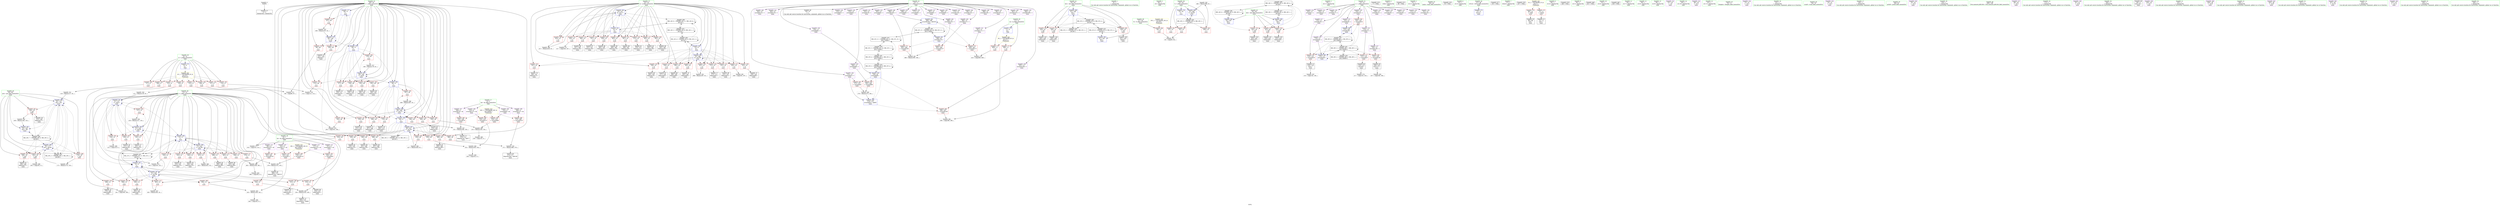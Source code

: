 digraph "SVFG" {
	label="SVFG";

	Node0x557ab9c716a0 [shape=record,color=grey,label="{NodeID: 0\nNullPtr}"];
	Node0x557ab9c716a0 -> Node0x557ab9c783c0[style=solid];
	Node0x557ab9cd79b0 [shape=record,color=yellow,style=double,label="{NodeID: 443\n4V_1 = ENCHI(MR_4V_0)\npts\{10 \}\nFun[main]}"];
	Node0x557ab9cd79b0 -> Node0x557ab9ca8360[style=dashed];
	Node0x557ab9cd79b0 -> Node0x557ab9ca8430[style=dashed];
	Node0x557ab9cd79b0 -> Node0x557ab9ca8500[style=dashed];
	Node0x557ab9cd79b0 -> Node0x557ab9ca85d0[style=dashed];
	Node0x557ab9cd79b0 -> Node0x557ab9ca86a0[style=dashed];
	Node0x557ab9cd79b0 -> Node0x557ab9ca8770[style=dashed];
	Node0x557ab9cd79b0 -> Node0x557ab9ca8840[style=dashed];
	Node0x557ab9cd79b0 -> Node0x557ab9ca8910[style=dashed];
	Node0x557ab9cb4b10 [shape=record,color=grey,label="{NodeID: 360\n363 = Binary(358, 362, )\n}"];
	Node0x557ab9cb4b10 -> Node0x557ab9cb6d90[style=solid];
	Node0x557ab9caff60 [shape=record,color=blue,label="{NodeID: 277\n49\<--9\ni\<--\nmain\n}"];
	Node0x557ab9caff60 -> Node0x557ab9ca8d20[style=dashed];
	Node0x557ab9caff60 -> Node0x557ab9ca8df0[style=dashed];
	Node0x557ab9caff60 -> Node0x557ab9ca8ec0[style=dashed];
	Node0x557ab9caff60 -> Node0x557ab9cb0030[style=dashed];
	Node0x557ab9caff60 -> Node0x557ab9cb0100[style=dashed];
	Node0x557ab9ca3d90 [shape=record,color=red,label="{NodeID: 194\n329\<--49\n\<--i\nmain\n}"];
	Node0x557ab9ca3d90 -> Node0x557ab9ca2fc0[style=solid];
	Node0x557ab9c788e0 [shape=record,color=purple,label="{NodeID: 111\n257\<--6\narrayidx81\<--dy\nmain\n}"];
	Node0x557ab9c788e0 -> Node0x557ab9caf260[style=solid];
	Node0x557ab9c799f0 [shape=record,color=green,label="{NodeID: 28\n6\<--7\ndy\<--dy_field_insensitive\nGlob }"];
	Node0x557ab9c799f0 -> Node0x557ab9c78810[style=solid];
	Node0x557ab9c799f0 -> Node0x557ab9c788e0[style=solid];
	Node0x557ab9c799f0 -> Node0x557ab9c789b0[style=solid];
	Node0x557ab9c799f0 -> Node0x557ab9c78a80[style=solid];
	Node0x557ab9caa0e0 [shape=record,color=grey,label="{NodeID: 388\n236 = cmp(235, 9, )\n}"];
	Node0x557ab9cb1620 [shape=record,color=blue,label="{NodeID: 305\n53\<--417\nk\<--inc177\nmain\n}"];
	Node0x557ab9cb1620 -> Node0x557ab9cada40[style=dashed];
	Node0x557ab9cb1620 -> Node0x557ab9cadad0[style=dashed];
	Node0x557ab9cb1620 -> Node0x557ab9cadba0[style=dashed];
	Node0x557ab9cb1620 -> Node0x557ab9cadc70[style=dashed];
	Node0x557ab9cb1620 -> Node0x557ab9cadd40[style=dashed];
	Node0x557ab9cb1620 -> Node0x557ab9cade10[style=dashed];
	Node0x557ab9cb1620 -> Node0x557ab9cadee0[style=dashed];
	Node0x557ab9cb1620 -> Node0x557ab9cadfb0[style=dashed];
	Node0x557ab9cb1620 -> Node0x557ab9cae080[style=dashed];
	Node0x557ab9cb1620 -> Node0x557ab9cae150[style=dashed];
	Node0x557ab9cb1620 -> Node0x557ab9cb1620[style=dashed];
	Node0x557ab9cb1620 -> Node0x557ab9ccc490[style=dashed];
	Node0x557ab9ca5450 [shape=record,color=red,label="{NodeID: 222\n226\<--53\n\<--k\nmain\n}"];
	Node0x557ab9ca5450 -> Node0x557ab9ca2460[style=solid];
	Node0x557ab9ca6f10 [shape=record,color=purple,label="{NodeID: 139\n287\<--15\narrayidx100\<--v\nmain\n}"];
	Node0x557ab9ca6f10 -> Node0x557ab9caf4d0[style=solid];
	Node0x557ab9ca1b70 [shape=record,color=black,label="{NodeID: 56\n139\<--138\nidxprom21\<--\nmain\n}"];
	Node0x557ab9cae970 [shape=record,color=red,label="{NodeID: 250\n439\<--61\n\<--ok1\nmain\n}"];
	Node0x557ab9cae970 -> Node0x557ab9c791b0[style=solid];
	Node0x557ab9ca85d0 [shape=record,color=red,label="{NodeID: 167\n120\<--8\n\<--n\nmain\n}"];
	Node0x557ab9ca85d0 -> Node0x557ab9cb3c10[style=solid];
	Node0x557ab9ca3230 [shape=record,color=black,label="{NodeID: 84\n341\<--340\nidxprom130\<--\nmain\n}"];
	Node0x557ab9c71840 [shape=record,color=green,label="{NodeID: 1\n9\<--1\n\<--dummyObj\nCan only get source location for instruction, argument, global var or function.}"];
	Node0x557ab9cd7a90 [shape=record,color=yellow,style=double,label="{NodeID: 444\n6V_1 = ENCHI(MR_6V_0)\npts\{12 \}\nFun[main]}"];
	Node0x557ab9cd7a90 -> Node0x557ab9ca89e0[style=dashed];
	Node0x557ab9cd7a90 -> Node0x557ab9ca8ab0[style=dashed];
	Node0x557ab9cb4c90 [shape=record,color=grey,label="{NodeID: 361\n396 = Binary(395, 385, )\n}"];
	Node0x557ab9cb4c90 -> Node0x557ab9cb1480[style=solid];
	Node0x557ab9cb0030 [shape=record,color=blue,label="{NodeID: 278\n49\<--108\ni\<--inc\nmain\n}"];
	Node0x557ab9cb0030 -> Node0x557ab9ca8d20[style=dashed];
	Node0x557ab9cb0030 -> Node0x557ab9ca8df0[style=dashed];
	Node0x557ab9cb0030 -> Node0x557ab9ca8ec0[style=dashed];
	Node0x557ab9cb0030 -> Node0x557ab9cb0030[style=dashed];
	Node0x557ab9cb0030 -> Node0x557ab9cb0100[style=dashed];
	Node0x557ab9ca3e60 [shape=record,color=red,label="{NodeID: 195\n340\<--49\n\<--i\nmain\n}"];
	Node0x557ab9ca3e60 -> Node0x557ab9ca3230[style=solid];
	Node0x557ab9c789b0 [shape=record,color=purple,label="{NodeID: 112\n361\<--6\narrayidx142\<--dy\nmain\n}"];
	Node0x557ab9c789b0 -> Node0x557ab9caf740[style=solid];
	Node0x557ab9c79ab0 [shape=record,color=green,label="{NodeID: 29\n8\<--10\nn\<--n_field_insensitive\nGlob }"];
	Node0x557ab9c79ab0 -> Node0x557ab9ca8360[style=solid];
	Node0x557ab9c79ab0 -> Node0x557ab9ca8430[style=solid];
	Node0x557ab9c79ab0 -> Node0x557ab9ca8500[style=solid];
	Node0x557ab9c79ab0 -> Node0x557ab9ca85d0[style=solid];
	Node0x557ab9c79ab0 -> Node0x557ab9ca86a0[style=solid];
	Node0x557ab9c79ab0 -> Node0x557ab9ca8770[style=solid];
	Node0x557ab9c79ab0 -> Node0x557ab9ca8840[style=solid];
	Node0x557ab9c79ab0 -> Node0x557ab9ca8910[style=solid];
	Node0x557ab9c79ab0 -> Node0x557ab9cafc20[style=solid];
	Node0x557ab9cb16f0 [shape=record,color=blue,label="{NodeID: 306\n51\<--422\nj\<--inc180\nmain\n}"];
	Node0x557ab9cb16f0 -> Node0x557ab9ca4d00[style=dashed];
	Node0x557ab9cb16f0 -> Node0x557ab9ca4dd0[style=dashed];
	Node0x557ab9cb16f0 -> Node0x557ab9ca4ea0[style=dashed];
	Node0x557ab9cb16f0 -> Node0x557ab9ca4f70[style=dashed];
	Node0x557ab9cb16f0 -> Node0x557ab9ca5040[style=dashed];
	Node0x557ab9cb16f0 -> Node0x557ab9ca5110[style=dashed];
	Node0x557ab9cb16f0 -> Node0x557ab9ca51e0[style=dashed];
	Node0x557ab9cb16f0 -> Node0x557ab9ca52b0[style=dashed];
	Node0x557ab9cb16f0 -> Node0x557ab9cb1210[style=dashed];
	Node0x557ab9cb16f0 -> Node0x557ab9cb16f0[style=dashed];
	Node0x557ab9cb16f0 -> Node0x557ab9cd0a90[style=dashed];
	Node0x557ab9ca5520 [shape=record,color=red,label="{NodeID: 223\n231\<--53\n\<--k\nmain\n}"];
	Node0x557ab9ca5520 -> Node0x557ab9ca2530[style=solid];
	Node0x557ab9ca6fe0 [shape=record,color=purple,label="{NodeID: 140\n342\<--15\narrayidx131\<--v\nmain\n}"];
	Node0x557ab9ca1c40 [shape=record,color=black,label="{NodeID: 57\n142\<--141\nidxprom23\<--\nmain\n}"];
	Node0x557ab9caea40 [shape=record,color=red,label="{NodeID: 251\n448\<--61\n\<--ok1\nmain\n}"];
	Node0x557ab9caea40 -> Node0x557ab9c79350[style=solid];
	Node0x557ab9ca86a0 [shape=record,color=red,label="{NodeID: 168\n194\<--8\n\<--n\nmain\n}"];
	Node0x557ab9ca86a0 -> Node0x557ab9cb6310[style=solid];
	Node0x557ab9ca3300 [shape=record,color=black,label="{NodeID: 85\n344\<--343\nidxprom132\<--\nmain\n}"];
	Node0x557ab9c775e0 [shape=record,color=green,label="{NodeID: 2\n18\<--1\n.str\<--dummyObj\nGlob }"];
	Node0x557ab9cb4e10 [shape=record,color=grey,label="{NodeID: 362\n465 = Binary(464, 81, )\n}"];
	Node0x557ab9cb4e10 -> Node0x557ab9cb1890[style=solid];
	Node0x557ab9cb0100 [shape=record,color=blue,label="{NodeID: 279\n49\<--9\ni\<--\nmain\n}"];
	Node0x557ab9cb0100 -> Node0x557ab9ca8f90[style=dashed];
	Node0x557ab9cb0100 -> Node0x557ab9ca9060[style=dashed];
	Node0x557ab9cb0100 -> Node0x557ab9ca9130[style=dashed];
	Node0x557ab9cb0100 -> Node0x557ab9ca9200[style=dashed];
	Node0x557ab9cb0100 -> Node0x557ab9ca92d0[style=dashed];
	Node0x557ab9cb0100 -> Node0x557ab9ca93a0[style=dashed];
	Node0x557ab9cb0100 -> Node0x557ab9cb0780[style=dashed];
	Node0x557ab9cb0100 -> Node0x557ab9cb09f0[style=dashed];
	Node0x557ab9ca3f30 [shape=record,color=red,label="{NodeID: 196\n350\<--49\n\<--i\nmain\n}"];
	Node0x557ab9ca3f30 -> Node0x557ab9cb3610[style=solid];
	Node0x557ab9c78a80 [shape=record,color=purple,label="{NodeID: 113\n377\<--6\narrayidx152\<--dy\nmain\n}"];
	Node0x557ab9c78a80 -> Node0x557ab9caf8e0[style=solid];
	Node0x557ab9c79bb0 [shape=record,color=green,label="{NodeID: 30\n11\<--12\nm\<--m_field_insensitive\nGlob }"];
	Node0x557ab9c79bb0 -> Node0x557ab9ca89e0[style=solid];
	Node0x557ab9c79bb0 -> Node0x557ab9ca8ab0[style=solid];
	Node0x557ab9c79bb0 -> Node0x557ab9cafcf0[style=solid];
	Node0x557ab9cb17c0 [shape=record,color=blue,label="{NodeID: 307\n49\<--427\ni\<--inc183\nmain\n}"];
	Node0x557ab9cb17c0 -> Node0x557ab9ca3cc0[style=dashed];
	Node0x557ab9cb17c0 -> Node0x557ab9ca3d90[style=dashed];
	Node0x557ab9cb17c0 -> Node0x557ab9ca3e60[style=dashed];
	Node0x557ab9cb17c0 -> Node0x557ab9ca3f30[style=dashed];
	Node0x557ab9cb17c0 -> Node0x557ab9ca4000[style=dashed];
	Node0x557ab9cb17c0 -> Node0x557ab9ca40d0[style=dashed];
	Node0x557ab9cb17c0 -> Node0x557ab9ca41a0[style=dashed];
	Node0x557ab9cb17c0 -> Node0x557ab9ca4270[style=dashed];
	Node0x557ab9cb17c0 -> Node0x557ab9cb17c0[style=dashed];
	Node0x557ab9cb17c0 -> Node0x557ab9cd0590[style=dashed];
	Node0x557ab9ca55f0 [shape=record,color=red,label="{NodeID: 224\n239\<--53\n\<--k\nmain\n}"];
	Node0x557ab9ca55f0 -> Node0x557ab9ca2600[style=solid];
	Node0x557ab9ca70b0 [shape=record,color=purple,label="{NodeID: 141\n345\<--15\narrayidx133\<--v\nmain\n}"];
	Node0x557ab9ca1d10 [shape=record,color=black,label="{NodeID: 58\n146\<--145\nidxprom25\<--\nmain\n}"];
	Node0x557ab9caeb10 [shape=record,color=red,label="{NodeID: 252\n433\<--63\n\<--ok2\nmain\n}"];
	Node0x557ab9caeb10 -> Node0x557ab9c790e0[style=solid];
	Node0x557ab9ca8770 [shape=record,color=red,label="{NodeID: 169\n200\<--8\n\<--n\nmain\n}"];
	Node0x557ab9ca8770 -> Node0x557ab9cb6190[style=solid];
	Node0x557ab9ca33d0 [shape=record,color=black,label="{NodeID: 86\n347\<--346\nidxprom134\<--\nmain\n}"];
	Node0x557ab9ca1640 [shape=record,color=green,label="{NodeID: 3\n20\<--1\n.str.1\<--dummyObj\nGlob }"];
	Node0x557ab9cb4f90 [shape=record,color=grey,label="{NodeID: 363\n243 = Binary(238, 242, )\n}"];
	Node0x557ab9cb4f90 -> Node0x557ab9ca9ae0[style=solid];
	Node0x557ab9cb01d0 [shape=record,color=blue,label="{NodeID: 280\n59\<--118\npos\<--sub\nmain\n}"];
	Node0x557ab9cb01d0 -> Node0x557ab9cae560[style=dashed];
	Node0x557ab9cb01d0 -> Node0x557ab9cae630[style=dashed];
	Node0x557ab9cb01d0 -> Node0x557ab9cae700[style=dashed];
	Node0x557ab9cb01d0 -> Node0x557ab9cae7d0[style=dashed];
	Node0x557ab9cb01d0 -> Node0x557ab9cb01d0[style=dashed];
	Node0x557ab9cb01d0 -> Node0x557ab9cb0370[style=dashed];
	Node0x557ab9cb01d0 -> Node0x557ab9cb06b0[style=dashed];
	Node0x557ab9cb01d0 -> Node0x557ab9cd1990[style=dashed];
	Node0x557ab9cb01d0 -> Node0x557ab9cd5090[style=dashed];
	Node0x557ab9ca4000 [shape=record,color=red,label="{NodeID: 197\n366\<--49\n\<--i\nmain\n}"];
	Node0x557ab9ca4000 -> Node0x557ab9cb4810[style=solid];
	Node0x557ab9c78b50 [shape=record,color=purple,label="{NodeID: 114\n102\<--13\narrayidx\<--s\nmain\n}"];
	Node0x557ab9c79cb0 [shape=record,color=green,label="{NodeID: 31\n13\<--14\ns\<--s_field_insensitive\nGlob }"];
	Node0x557ab9c79cb0 -> Node0x557ab9c78b50[style=solid];
	Node0x557ab9c79cb0 -> Node0x557ab9ca5c10[style=solid];
	Node0x557ab9c79cb0 -> Node0x557ab9ca5ca0[style=solid];
	Node0x557ab9c79cb0 -> Node0x557ab9ca5d30[style=solid];
	Node0x557ab9c79cb0 -> Node0x557ab9ca5e00[style=solid];
	Node0x557ab9c79cb0 -> Node0x557ab9ca5ed0[style=solid];
	Node0x557ab9c79cb0 -> Node0x557ab9ca5fa0[style=solid];
	Node0x557ab9c79cb0 -> Node0x557ab9ca6070[style=solid];
	Node0x557ab9c79cb0 -> Node0x557ab9ca6140[style=solid];
	Node0x557ab9c79cb0 -> Node0x557ab9ca6210[style=solid];
	Node0x557ab9c79cb0 -> Node0x557ab9ca62e0[style=solid];
	Node0x557ab9c79cb0 -> Node0x557ab9ca63b0[style=solid];
	Node0x557ab9c79cb0 -> Node0x557ab9ca6480[style=solid];
	Node0x557ab9c79cb0 -> Node0x557ab9ca6550[style=solid];
	Node0x557ab9ced890 [shape=record,color=black,label="{NodeID: 474\n77 = PHI()\n}"];
	Node0x557ab9cc6b90 [shape=record,color=black,label="{NodeID: 391\nMR_24V_6 = PHI(MR_24V_9, MR_24V_5, )\npts\{64 \}\n}"];
	Node0x557ab9cc6b90 -> Node0x557ab9cb1550[style=dashed];
	Node0x557ab9cc6b90 -> Node0x557ab9cc6b90[style=dashed];
	Node0x557ab9cc6b90 -> Node0x557ab9ccc990[style=dashed];
	Node0x557ab9cb1890 [shape=record,color=blue,label="{NodeID: 308\n55\<--465\nt\<--inc207\nmain\n}"];
	Node0x557ab9cb1890 -> Node0x557ab9cd1490[style=dashed];
	Node0x557ab9ca56c0 [shape=record,color=red,label="{NodeID: 225\n247\<--53\n\<--k\nmain\n}"];
	Node0x557ab9ca56c0 -> Node0x557ab9ca26d0[style=solid];
	Node0x557ab9ca7180 [shape=record,color=purple,label="{NodeID: 142\n348\<--15\narrayidx135\<--v\nmain\n}"];
	Node0x557ab9ca7180 -> Node0x557ab9cb13b0[style=solid];
	Node0x557ab9ca1de0 [shape=record,color=black,label="{NodeID: 59\n152\<--148\nidxprom27\<--\nmain\n}"];
	Node0x557ab9caebe0 [shape=record,color=red,label="{NodeID: 253\n442\<--63\n\<--ok2\nmain\n}"];
	Node0x557ab9caebe0 -> Node0x557ab9c79280[style=solid];
	Node0x557ab9ca8840 [shape=record,color=red,label="{NodeID: 170\n315\<--8\n\<--n\nmain\n}"];
	Node0x557ab9ca8840 -> Node0x557ab9cb6490[style=solid];
	Node0x557ab9ca34a0 [shape=record,color=black,label="{NodeID: 87\n352\<--351\nidxprom136\<--\nmain\n}"];
	Node0x557ab9c732f0 [shape=record,color=green,label="{NodeID: 4\n22\<--1\nstdin\<--dummyObj\nGlob }"];
	Node0x557ab9cb5110 [shape=record,color=grey,label="{NodeID: 364\n427 = Binary(426, 81, )\n}"];
	Node0x557ab9cb5110 -> Node0x557ab9cb17c0[style=solid];
	Node0x557ab9cb02a0 [shape=record,color=blue,label="{NodeID: 281\n51\<--121\nj\<--sub12\nmain\n}"];
	Node0x557ab9cb02a0 -> Node0x557ab9ca4340[style=dashed];
	Node0x557ab9cb02a0 -> Node0x557ab9ca4410[style=dashed];
	Node0x557ab9cb02a0 -> Node0x557ab9ca44e0[style=dashed];
	Node0x557ab9cb02a0 -> Node0x557ab9ca45b0[style=dashed];
	Node0x557ab9cb02a0 -> Node0x557ab9cb02a0[style=dashed];
	Node0x557ab9cb02a0 -> Node0x557ab9cb0510[style=dashed];
	Node0x557ab9cb02a0 -> Node0x557ab9cb0ac0[style=dashed];
	Node0x557ab9cb02a0 -> Node0x557ab9cb1210[style=dashed];
	Node0x557ab9cb02a0 -> Node0x557ab9cd0a90[style=dashed];
	Node0x557ab9ca40d0 [shape=record,color=red,label="{NodeID: 198\n386\<--49\n\<--i\nmain\n}"];
	Node0x557ab9ca40d0 -> Node0x557ab9ca3a50[style=solid];
	Node0x557ab9ca5c10 [shape=record,color=purple,label="{NodeID: 115\n103\<--13\narraydecay\<--s\nmain\n}"];
	Node0x557ab9c79db0 [shape=record,color=green,label="{NodeID: 32\n15\<--17\nv\<--v_field_insensitive\nGlob }"];
	Node0x557ab9c79db0 -> Node0x557ab9c795b0[style=solid];
	Node0x557ab9c79db0 -> Node0x557ab9ca6620[style=solid];
	Node0x557ab9c79db0 -> Node0x557ab9ca66f0[style=solid];
	Node0x557ab9c79db0 -> Node0x557ab9ca67c0[style=solid];
	Node0x557ab9c79db0 -> Node0x557ab9ca6890[style=solid];
	Node0x557ab9c79db0 -> Node0x557ab9ca6960[style=solid];
	Node0x557ab9c79db0 -> Node0x557ab9ca6a30[style=solid];
	Node0x557ab9c79db0 -> Node0x557ab9ca6b00[style=solid];
	Node0x557ab9c79db0 -> Node0x557ab9ca6bd0[style=solid];
	Node0x557ab9c79db0 -> Node0x557ab9ca6ca0[style=solid];
	Node0x557ab9c79db0 -> Node0x557ab9ca6d70[style=solid];
	Node0x557ab9c79db0 -> Node0x557ab9ca6e40[style=solid];
	Node0x557ab9c79db0 -> Node0x557ab9ca6f10[style=solid];
	Node0x557ab9c79db0 -> Node0x557ab9ca6fe0[style=solid];
	Node0x557ab9c79db0 -> Node0x557ab9ca70b0[style=solid];
	Node0x557ab9c79db0 -> Node0x557ab9ca7180[style=solid];
	Node0x557ab9c79db0 -> Node0x557ab9ca7250[style=solid];
	Node0x557ab9c79db0 -> Node0x557ab9ca7320[style=solid];
	Node0x557ab9c79db0 -> Node0x557ab9ca73f0[style=solid];
	Node0x557ab9c79db0 -> Node0x557ab9ca74c0[style=solid];
	Node0x557ab9c79db0 -> Node0x557ab9ca7590[style=solid];
	Node0x557ab9c79db0 -> Node0x557ab9ca7660[style=solid];
	Node0x557ab9c79db0 -> Node0x557ab9ca7730[style=solid];
	Node0x557ab9c79db0 -> Node0x557ab9ca7800[style=solid];
	Node0x557ab9c79db0 -> Node0x557ab9ca78d0[style=solid];
	Node0x557ab9ced990 [shape=record,color=black,label="{NodeID: 475\n89 = PHI()\n}"];
	Node0x557ab9cc7090 [shape=record,color=black,label="{NodeID: 392\nMR_32V_12 = PHI(MR_32V_16, MR_32V_11, )\npts\{170000 \}\n}"];
	Node0x557ab9cc7090 -> Node0x557ab9cb13b0[style=dashed];
	Node0x557ab9cc7090 -> Node0x557ab9cc7090[style=dashed];
	Node0x557ab9cc7090 -> Node0x557ab9ccce90[style=dashed];
	Node0x557ab9ca5790 [shape=record,color=red,label="{NodeID: 226\n255\<--53\n\<--k\nmain\n}"];
	Node0x557ab9ca5790 -> Node0x557ab9ca2870[style=solid];
	Node0x557ab9ca7250 [shape=record,color=purple,label="{NodeID: 143\n373\<--15\narrayidx150\<--v\nmain\n}"];
	Node0x557ab9ca1eb0 [shape=record,color=black,label="{NodeID: 60\n166\<--165\nidxprom35\<--\nmain\n}"];
	Node0x557ab9caecb0 [shape=record,color=red,label="{NodeID: 254\n454\<--63\n\<--ok2\nmain\n}"];
	Node0x557ab9caecb0 -> Node0x557ab9c79420[style=solid];
	Node0x557ab9ca8910 [shape=record,color=red,label="{NodeID: 171\n321\<--8\n\<--n\nmain\n}"];
	Node0x557ab9ca8910 -> Node0x557ab9cb5a10[style=solid];
	Node0x557ab9ca3570 [shape=record,color=black,label="{NodeID: 88\n360\<--359\nidxprom141\<--\nmain\n}"];
	Node0x557ab9c73380 [shape=record,color=green,label="{NodeID: 5\n23\<--1\n.str.2\<--dummyObj\nGlob }"];
	Node0x557ab9cb5290 [shape=record,color=grey,label="{NodeID: 365\n235 = Binary(230, 234, )\n}"];
	Node0x557ab9cb5290 -> Node0x557ab9caa0e0[style=solid];
	Node0x557ab9cb0370 [shape=record,color=blue,label="{NodeID: 282\n59\<--149\npos\<--dec\nmain\n}"];
	Node0x557ab9cb0370 -> Node0x557ab9cd5090[style=dashed];
	Node0x557ab9ca41a0 [shape=record,color=red,label="{NodeID: 199\n399\<--49\n\<--i\nmain\n}"];
	Node0x557ab9ca41a0 -> Node0x557ab9c78da0[style=solid];
	Node0x557ab9ca5ca0 [shape=record,color=purple,label="{NodeID: 116\n129\<--13\narrayidx17\<--s\nmain\n}"];
	Node0x557ab9c79eb0 [shape=record,color=green,label="{NodeID: 33\n44\<--45\nmain\<--main_field_insensitive\n}"];
	Node0x557ab9ceda90 [shape=record,color=black,label="{NodeID: 476\n93 = PHI()\n}"];
	Node0x557ab9ca5860 [shape=record,color=red,label="{NodeID: 227\n262\<--53\n\<--k\nmain\n}"];
	Node0x557ab9ca5860 -> Node0x557ab9ca2a10[style=solid];
	Node0x557ab9ca7320 [shape=record,color=purple,label="{NodeID: 144\n381\<--15\narrayidx155\<--v\nmain\n}"];
	Node0x557ab9ca1f80 [shape=record,color=black,label="{NodeID: 61\n169\<--168\nidxprom37\<--\nmain\n}"];
	Node0x557ab9cd0590 [shape=record,color=black,label="{NodeID: 421\nMR_10V_2 = PHI(MR_10V_13, MR_10V_1, )\npts\{50 \}\n}"];
	Node0x557ab9cd0590 -> Node0x557ab9caff60[style=dashed];
	Node0x557ab9caed80 [shape=record,color=red,label="{NodeID: 255\n133\<--132\n\<--arrayidx19\nmain\n}"];
	Node0x557ab9caed80 -> Node0x557ab9ca1aa0[style=solid];
	Node0x557ab9ca89e0 [shape=record,color=red,label="{NodeID: 172\n289\<--11\n\<--m\nmain\n}"];
	Node0x557ab9ca89e0 -> Node0x557ab9ca9c60[style=solid];
	Node0x557ab9ca3640 [shape=record,color=black,label="{NodeID: 89\n368\<--367\nidxprom146\<--\nmain\n}"];
	Node0x557ab9c737b0 [shape=record,color=green,label="{NodeID: 6\n25\<--1\n.str.3\<--dummyObj\nGlob }"];
	Node0x557ab9cb5410 [shape=record,color=grey,label="{NodeID: 366\n422 = Binary(421, 81, )\n}"];
	Node0x557ab9cb5410 -> Node0x557ab9cb16f0[style=solid];
	Node0x557ab9cb0440 [shape=record,color=blue,label="{NodeID: 283\n153\<--144\narrayidx28\<--\nmain\n}"];
	Node0x557ab9cb0440 -> Node0x557ab9cd5590[style=dashed];
	Node0x557ab9ca4270 [shape=record,color=red,label="{NodeID: 200\n426\<--49\n\<--i\nmain\n}"];
	Node0x557ab9ca4270 -> Node0x557ab9cb5110[style=solid];
	Node0x557ab9ca5d30 [shape=record,color=purple,label="{NodeID: 117\n132\<--13\narrayidx19\<--s\nmain\n}"];
	Node0x557ab9ca5d30 -> Node0x557ab9caed80[style=solid];
	Node0x557ab9c79fb0 [shape=record,color=green,label="{NodeID: 34\n47\<--48\nretval\<--retval_field_insensitive\nmain\n}"];
	Node0x557ab9c79fb0 -> Node0x557ab9cafdc0[style=solid];
	Node0x557ab9cedb90 [shape=record,color=black,label="{NodeID: 477\n105 = PHI()\n}"];
	Node0x557ab9ca5930 [shape=record,color=red,label="{NodeID: 228\n272\<--53\n\<--k\nmain\n}"];
	Node0x557ab9ca5930 -> Node0x557ab9ca2c80[style=solid];
	Node0x557ab9ca73f0 [shape=record,color=purple,label="{NodeID: 145\n384\<--15\narrayidx157\<--v\nmain\n}"];
	Node0x557ab9ca73f0 -> Node0x557ab9caf9b0[style=solid];
	Node0x557ab9ca2050 [shape=record,color=black,label="{NodeID: 62\n210\<--209\nidxprom54\<--\nmain\n}"];
	Node0x557ab9cd0a90 [shape=record,color=black,label="{NodeID: 422\nMR_12V_2 = PHI(MR_12V_11, MR_12V_1, )\npts\{52 \}\n}"];
	Node0x557ab9cd0a90 -> Node0x557ab9cb02a0[style=dashed];
	Node0x557ab9cd0a90 -> Node0x557ab9cb0ac0[style=dashed];
	Node0x557ab9cd0a90 -> Node0x557ab9cb1210[style=dashed];
	Node0x557ab9cd0a90 -> Node0x557ab9cd0a90[style=dashed];
	Node0x557ab9caee50 [shape=record,color=red,label="{NodeID: 256\n144\<--143\n\<--arrayidx24\nmain\n}"];
	Node0x557ab9caee50 -> Node0x557ab9cb0440[style=solid];
	Node0x557ab9ca8ab0 [shape=record,color=red,label="{NodeID: 173\n409\<--11\n\<--m\nmain\n}"];
	Node0x557ab9ca8ab0 -> Node0x557ab9cb6790[style=solid];
	Node0x557ab9ca3710 [shape=record,color=black,label="{NodeID: 90\n372\<--371\nidxprom149\<--add148\nmain\n}"];
	Node0x557ab9c73840 [shape=record,color=green,label="{NodeID: 7\n27\<--1\nstdout\<--dummyObj\nGlob }"];
	Node0x557ab9cd7fd0 [shape=record,color=yellow,style=double,label="{NodeID: 450\n18V_1 = ENCHI(MR_18V_0)\npts\{58 \}\nFun[main]}"];
	Node0x557ab9cd7fd0 -> Node0x557ab9cae490[style=dashed];
	Node0x557ab9cb5590 [shape=record,color=grey,label="{NodeID: 367\n251 = Binary(246, 250, )\n}"];
	Node0x557ab9cb5590 -> Node0x557ab9ca27a0[style=solid];
	Node0x557ab9cb0510 [shape=record,color=blue,label="{NodeID: 284\n51\<--158\nj\<--dec30\nmain\n}"];
	Node0x557ab9cb0510 -> Node0x557ab9ca4340[style=dashed];
	Node0x557ab9cb0510 -> Node0x557ab9ca4410[style=dashed];
	Node0x557ab9cb0510 -> Node0x557ab9ca44e0[style=dashed];
	Node0x557ab9cb0510 -> Node0x557ab9ca45b0[style=dashed];
	Node0x557ab9cb0510 -> Node0x557ab9cb02a0[style=dashed];
	Node0x557ab9cb0510 -> Node0x557ab9cb0510[style=dashed];
	Node0x557ab9cb0510 -> Node0x557ab9cb0ac0[style=dashed];
	Node0x557ab9cb0510 -> Node0x557ab9cb1210[style=dashed];
	Node0x557ab9cb0510 -> Node0x557ab9cd0a90[style=dashed];
	Node0x557ab9ca4340 [shape=record,color=red,label="{NodeID: 201\n124\<--51\n\<--j\nmain\n}"];
	Node0x557ab9ca4340 -> Node0x557ab9ca9de0[style=solid];
	Node0x557ab9ca5e00 [shape=record,color=purple,label="{NodeID: 118\n140\<--13\narrayidx22\<--s\nmain\n}"];
	Node0x557ab9c7a080 [shape=record,color=green,label="{NodeID: 35\n49\<--50\ni\<--i_field_insensitive\nmain\n}"];
	Node0x557ab9c7a080 -> Node0x557ab9ca8d20[style=solid];
	Node0x557ab9c7a080 -> Node0x557ab9ca8df0[style=solid];
	Node0x557ab9c7a080 -> Node0x557ab9ca8ec0[style=solid];
	Node0x557ab9c7a080 -> Node0x557ab9ca8f90[style=solid];
	Node0x557ab9c7a080 -> Node0x557ab9ca9060[style=solid];
	Node0x557ab9c7a080 -> Node0x557ab9ca9130[style=solid];
	Node0x557ab9c7a080 -> Node0x557ab9ca9200[style=solid];
	Node0x557ab9c7a080 -> Node0x557ab9ca92d0[style=solid];
	Node0x557ab9c7a080 -> Node0x557ab9ca93a0[style=solid];
	Node0x557ab9c7a080 -> Node0x557ab9ca9470[style=solid];
	Node0x557ab9c7a080 -> Node0x557ab9ca9540[style=solid];
	Node0x557ab9c7a080 -> Node0x557ab9ca9610[style=solid];
	Node0x557ab9c7a080 -> Node0x557ab9ca96e0[style=solid];
	Node0x557ab9c7a080 -> Node0x557ab9ca97b0[style=solid];
	Node0x557ab9c7a080 -> Node0x557ab9ca9880[style=solid];
	Node0x557ab9c7a080 -> Node0x557ab9ca9950[style=solid];
	Node0x557ab9c7a080 -> Node0x557ab9ca3bf0[style=solid];
	Node0x557ab9c7a080 -> Node0x557ab9ca3cc0[style=solid];
	Node0x557ab9c7a080 -> Node0x557ab9ca3d90[style=solid];
	Node0x557ab9c7a080 -> Node0x557ab9ca3e60[style=solid];
	Node0x557ab9c7a080 -> Node0x557ab9ca3f30[style=solid];
	Node0x557ab9c7a080 -> Node0x557ab9ca4000[style=solid];
	Node0x557ab9c7a080 -> Node0x557ab9ca40d0[style=solid];
	Node0x557ab9c7a080 -> Node0x557ab9ca41a0[style=solid];
	Node0x557ab9c7a080 -> Node0x557ab9ca4270[style=solid];
	Node0x557ab9c7a080 -> Node0x557ab9caff60[style=solid];
	Node0x557ab9c7a080 -> Node0x557ab9cb0030[style=solid];
	Node0x557ab9c7a080 -> Node0x557ab9cb0100[style=solid];
	Node0x557ab9c7a080 -> Node0x557ab9cb0780[style=solid];
	Node0x557ab9c7a080 -> Node0x557ab9cb09f0[style=solid];
	Node0x557ab9c7a080 -> Node0x557ab9cb1070[style=solid];
	Node0x557ab9c7a080 -> Node0x557ab9cb1140[style=solid];
	Node0x557ab9c7a080 -> Node0x557ab9cb17c0[style=solid];
	Node0x557ab9cedc90 [shape=record,color=black,label="{NodeID: 478\n437 = PHI()\n}"];
	Node0x557ab9ca5a00 [shape=record,color=red,label="{NodeID: 229\n285\<--53\n\<--k\nmain\n}"];
	Node0x557ab9ca5a00 -> Node0x557ab9ca2ef0[style=solid];
	Node0x557ab9ca74c0 [shape=record,color=purple,label="{NodeID: 146\n388\<--15\narrayidx159\<--v\nmain\n}"];
	Node0x557ab9ca2120 [shape=record,color=black,label="{NodeID: 63\n213\<--212\nidxprom56\<--\nmain\n}"];
	Node0x557ab9cd0f90 [shape=record,color=black,label="{NodeID: 423\nMR_14V_2 = PHI(MR_14V_8, MR_14V_1, )\npts\{54 \}\n}"];
	Node0x557ab9cd0f90 -> Node0x557ab9ccc490[style=dashed];
	Node0x557ab9cd0f90 -> Node0x557ab9cd0f90[style=dashed];
	Node0x557ab9cd0f90 -> Node0x557ab9cd5f90[style=dashed];
	Node0x557ab9caef20 [shape=record,color=red,label="{NodeID: 257\n215\<--214\n\<--arrayidx57\nmain\n}"];
	Node0x557ab9caef20 -> Node0x557ab9ca21f0[style=solid];
	Node0x557ab9ca8b80 [shape=record,color=red,label="{NodeID: 174\n66\<--22\n\<--stdin\nmain\n}"];
	Node0x557ab9ca8b80 -> Node0x557ab9c796b0[style=solid];
	Node0x557ab9ca37e0 [shape=record,color=black,label="{NodeID: 91\n376\<--375\nidxprom151\<--\nmain\n}"];
	Node0x557ab9c738d0 [shape=record,color=green,label="{NodeID: 8\n28\<--1\n.str.4\<--dummyObj\nGlob }"];
	Node0x557ab9cb5710 [shape=record,color=grey,label="{NodeID: 368\n417 = Binary(416, 81, )\n}"];
	Node0x557ab9cb5710 -> Node0x557ab9cb1620[style=solid];
	Node0x557ab9cb05e0 [shape=record,color=blue,label="{NodeID: 285\n170\<--172\narrayidx38\<--\nmain\n}"];
	Node0x557ab9cb05e0 -> Node0x557ab9cb05e0[style=dashed];
	Node0x557ab9cb05e0 -> Node0x557ab9cc9d90[style=dashed];
	Node0x557ab9ca4410 [shape=record,color=red,label="{NodeID: 202\n130\<--51\n\<--j\nmain\n}"];
	Node0x557ab9ca4410 -> Node0x557ab9ca19d0[style=solid];
	Node0x557ab9ca5ed0 [shape=record,color=purple,label="{NodeID: 119\n143\<--13\narrayidx24\<--s\nmain\n}"];
	Node0x557ab9ca5ed0 -> Node0x557ab9caee50[style=solid];
	Node0x557ab9c7a150 [shape=record,color=green,label="{NodeID: 36\n51\<--52\nj\<--j_field_insensitive\nmain\n}"];
	Node0x557ab9c7a150 -> Node0x557ab9ca4340[style=solid];
	Node0x557ab9c7a150 -> Node0x557ab9ca4410[style=solid];
	Node0x557ab9c7a150 -> Node0x557ab9ca44e0[style=solid];
	Node0x557ab9c7a150 -> Node0x557ab9ca45b0[style=solid];
	Node0x557ab9c7a150 -> Node0x557ab9ca4680[style=solid];
	Node0x557ab9c7a150 -> Node0x557ab9ca4750[style=solid];
	Node0x557ab9c7a150 -> Node0x557ab9ca4820[style=solid];
	Node0x557ab9c7a150 -> Node0x557ab9ca48f0[style=solid];
	Node0x557ab9c7a150 -> Node0x557ab9ca49c0[style=solid];
	Node0x557ab9c7a150 -> Node0x557ab9ca4a90[style=solid];
	Node0x557ab9c7a150 -> Node0x557ab9ca4b60[style=solid];
	Node0x557ab9c7a150 -> Node0x557ab9ca4c30[style=solid];
	Node0x557ab9c7a150 -> Node0x557ab9ca4d00[style=solid];
	Node0x557ab9c7a150 -> Node0x557ab9ca4dd0[style=solid];
	Node0x557ab9c7a150 -> Node0x557ab9ca4ea0[style=solid];
	Node0x557ab9c7a150 -> Node0x557ab9ca4f70[style=solid];
	Node0x557ab9c7a150 -> Node0x557ab9ca5040[style=solid];
	Node0x557ab9c7a150 -> Node0x557ab9ca5110[style=solid];
	Node0x557ab9c7a150 -> Node0x557ab9ca51e0[style=solid];
	Node0x557ab9c7a150 -> Node0x557ab9ca52b0[style=solid];
	Node0x557ab9c7a150 -> Node0x557ab9cb02a0[style=solid];
	Node0x557ab9c7a150 -> Node0x557ab9cb0510[style=solid];
	Node0x557ab9c7a150 -> Node0x557ab9cb0ac0[style=solid];
	Node0x557ab9c7a150 -> Node0x557ab9cb0fa0[style=solid];
	Node0x557ab9c7a150 -> Node0x557ab9cb1210[style=solid];
	Node0x557ab9c7a150 -> Node0x557ab9cb16f0[style=solid];
	Node0x557ab9cedd90 [shape=record,color=black,label="{NodeID: 479\n446 = PHI()\n}"];
	Node0x557ab9ca5ad0 [shape=record,color=red,label="{NodeID: 230\n297\<--53\n\<--k\nmain\n}"];
	Node0x557ab9ca5ad0 -> Node0x557ab9cb4390[style=solid];
	Node0x557ab9ca7590 [shape=record,color=purple,label="{NodeID: 147\n391\<--15\narrayidx161\<--v\nmain\n}"];
	Node0x557ab9ca21f0 [shape=record,color=black,label="{NodeID: 64\n216\<--215\nconv58\<--\nmain\n}"];
	Node0x557ab9ca21f0 -> Node0x557ab9cb6010[style=solid];
	Node0x557ab9cd1490 [shape=record,color=black,label="{NodeID: 424\nMR_16V_3 = PHI(MR_16V_4, MR_16V_2, )\npts\{56 \}\n}"];
	Node0x557ab9cd1490 -> Node0x557ab9cae220[style=dashed];
	Node0x557ab9cd1490 -> Node0x557ab9cae2f0[style=dashed];
	Node0x557ab9cd1490 -> Node0x557ab9cae3c0[style=dashed];
	Node0x557ab9cd1490 -> Node0x557ab9cb1890[style=dashed];
	Node0x557ab9caeff0 [shape=record,color=red,label="{NodeID: 258\n234\<--233\n\<--arrayidx68\nmain\n}"];
	Node0x557ab9caeff0 -> Node0x557ab9cb5290[style=solid];
	Node0x557ab9ca8c50 [shape=record,color=red,label="{NodeID: 175\n72\<--27\n\<--stdout\nmain\n}"];
	Node0x557ab9ca8c50 -> Node0x557ab9c79780[style=solid];
	Node0x557ab9ca38b0 [shape=record,color=black,label="{NodeID: 92\n380\<--379\nidxprom154\<--add153\nmain\n}"];
	Node0x557ab9c73960 [shape=record,color=green,label="{NodeID: 9\n30\<--1\n.str.5\<--dummyObj\nGlob }"];
	Node0x557ab9cb5890 [shape=record,color=grey,label="{NodeID: 369\n356 = cmp(355, 9, )\n}"];
	Node0x557ab9cb06b0 [shape=record,color=blue,label="{NodeID: 286\n59\<--175\npos\<--dec40\nmain\n}"];
	Node0x557ab9cb06b0 -> Node0x557ab9cae630[style=dashed];
	Node0x557ab9cb06b0 -> Node0x557ab9cae700[style=dashed];
	Node0x557ab9cb06b0 -> Node0x557ab9cae7d0[style=dashed];
	Node0x557ab9cb06b0 -> Node0x557ab9cb01d0[style=dashed];
	Node0x557ab9cb06b0 -> Node0x557ab9cb06b0[style=dashed];
	Node0x557ab9cb06b0 -> Node0x557ab9cd1990[style=dashed];
	Node0x557ab9ca44e0 [shape=record,color=red,label="{NodeID: 203\n141\<--51\n\<--j\nmain\n}"];
	Node0x557ab9ca44e0 -> Node0x557ab9ca1c40[style=solid];
	Node0x557ab9ca5fa0 [shape=record,color=purple,label="{NodeID: 120\n147\<--13\narrayidx26\<--s\nmain\n}"];
	Node0x557ab9c7a220 [shape=record,color=green,label="{NodeID: 37\n53\<--54\nk\<--k_field_insensitive\nmain\n}"];
	Node0x557ab9c7a220 -> Node0x557ab9ca5380[style=solid];
	Node0x557ab9c7a220 -> Node0x557ab9ca5450[style=solid];
	Node0x557ab9c7a220 -> Node0x557ab9ca5520[style=solid];
	Node0x557ab9c7a220 -> Node0x557ab9ca55f0[style=solid];
	Node0x557ab9c7a220 -> Node0x557ab9ca56c0[style=solid];
	Node0x557ab9c7a220 -> Node0x557ab9ca5790[style=solid];
	Node0x557ab9c7a220 -> Node0x557ab9ca5860[style=solid];
	Node0x557ab9c7a220 -> Node0x557ab9ca5930[style=solid];
	Node0x557ab9c7a220 -> Node0x557ab9ca5a00[style=solid];
	Node0x557ab9c7a220 -> Node0x557ab9ca5ad0[style=solid];
	Node0x557ab9c7a220 -> Node0x557ab9cada40[style=solid];
	Node0x557ab9c7a220 -> Node0x557ab9cadad0[style=solid];
	Node0x557ab9c7a220 -> Node0x557ab9cadba0[style=solid];
	Node0x557ab9c7a220 -> Node0x557ab9cadc70[style=solid];
	Node0x557ab9c7a220 -> Node0x557ab9cadd40[style=solid];
	Node0x557ab9c7a220 -> Node0x557ab9cade10[style=solid];
	Node0x557ab9c7a220 -> Node0x557ab9cadee0[style=solid];
	Node0x557ab9c7a220 -> Node0x557ab9cadfb0[style=solid];
	Node0x557ab9c7a220 -> Node0x557ab9cae080[style=solid];
	Node0x557ab9c7a220 -> Node0x557ab9cae150[style=solid];
	Node0x557ab9c7a220 -> Node0x557ab9cb0b90[style=solid];
	Node0x557ab9c7a220 -> Node0x557ab9cb0ed0[style=solid];
	Node0x557ab9c7a220 -> Node0x557ab9cb12e0[style=solid];
	Node0x557ab9c7a220 -> Node0x557ab9cb1620[style=solid];
	Node0x557ab9cede90 [shape=record,color=black,label="{NodeID: 480\n452 = PHI()\n}"];
	Node0x557ab9cada40 [shape=record,color=red,label="{NodeID: 231\n326\<--53\n\<--k\nmain\n}"];
	Node0x557ab9cada40 -> Node0x557ab9cb5b90[style=solid];
	Node0x557ab9ca7660 [shape=record,color=purple,label="{NodeID: 148\n394\<--15\narrayidx163\<--v\nmain\n}"];
	Node0x557ab9ca7660 -> Node0x557ab9cafa80[style=solid];
	Node0x557ab9ca7660 -> Node0x557ab9cb1480[style=solid];
	Node0x557ab9ca22c0 [shape=record,color=black,label="{NodeID: 65\n221\<--220\nidxprom61\<--\nmain\n}"];
	Node0x557ab9cd1990 [shape=record,color=black,label="{NodeID: 425\nMR_20V_2 = PHI(MR_20V_3, MR_20V_1, )\npts\{60 \}\n}"];
	Node0x557ab9cd1990 -> Node0x557ab9cb01d0[style=dashed];
	Node0x557ab9cd1990 -> Node0x557ab9cd1990[style=dashed];
	Node0x557ab9caf0c0 [shape=record,color=red,label="{NodeID: 259\n242\<--241\n\<--arrayidx71\nmain\n}"];
	Node0x557ab9caf0c0 -> Node0x557ab9cb4f90[style=solid];
	Node0x557ab9ca8d20 [shape=record,color=red,label="{NodeID: 176\n96\<--49\n\<--i\nmain\n}"];
	Node0x557ab9ca8d20 -> Node0x557ab9cb5d10[style=solid];
	Node0x557ab9ca3980 [shape=record,color=black,label="{NodeID: 93\n383\<--382\nidxprom156\<--\nmain\n}"];
	Node0x557ab9c739f0 [shape=record,color=green,label="{NodeID: 10\n32\<--1\n.str.6\<--dummyObj\nGlob }"];
	Node0x557ab9cb5a10 [shape=record,color=grey,label="{NodeID: 370\n322 = cmp(320, 321, )\n}"];
	Node0x557ab9cb0780 [shape=record,color=blue,label="{NodeID: 287\n49\<--180\ni\<--inc43\nmain\n}"];
	Node0x557ab9cb0780 -> Node0x557ab9ca8f90[style=dashed];
	Node0x557ab9cb0780 -> Node0x557ab9ca9060[style=dashed];
	Node0x557ab9cb0780 -> Node0x557ab9ca9130[style=dashed];
	Node0x557ab9cb0780 -> Node0x557ab9ca9200[style=dashed];
	Node0x557ab9cb0780 -> Node0x557ab9ca92d0[style=dashed];
	Node0x557ab9cb0780 -> Node0x557ab9ca93a0[style=dashed];
	Node0x557ab9cb0780 -> Node0x557ab9cb0780[style=dashed];
	Node0x557ab9cb0780 -> Node0x557ab9cb09f0[style=dashed];
	Node0x557ab9ca45b0 [shape=record,color=red,label="{NodeID: 204\n157\<--51\n\<--j\nmain\n}"];
	Node0x557ab9ca45b0 -> Node0x557ab9cb4210[style=solid];
	Node0x557ab9ca6070 [shape=record,color=purple,label="{NodeID: 121\n153\<--13\narrayidx28\<--s\nmain\n}"];
	Node0x557ab9ca6070 -> Node0x557ab9cb0440[style=solid];
	Node0x557ab9c7a2f0 [shape=record,color=green,label="{NodeID: 38\n55\<--56\nt\<--t_field_insensitive\nmain\n}"];
	Node0x557ab9c7a2f0 -> Node0x557ab9cae220[style=solid];
	Node0x557ab9c7a2f0 -> Node0x557ab9cae2f0[style=solid];
	Node0x557ab9c7a2f0 -> Node0x557ab9cae3c0[style=solid];
	Node0x557ab9c7a2f0 -> Node0x557ab9cafe90[style=solid];
	Node0x557ab9c7a2f0 -> Node0x557ab9cb1890[style=solid];
	Node0x557ab9cedf90 [shape=record,color=black,label="{NodeID: 481\n458 = PHI()\n}"];
	Node0x557ab9cadad0 [shape=record,color=red,label="{NodeID: 232\n346\<--53\n\<--k\nmain\n}"];
	Node0x557ab9cadad0 -> Node0x557ab9ca33d0[style=solid];
	Node0x557ab9ca7730 [shape=record,color=purple,label="{NodeID: 149\n401\<--15\narrayidx167\<--v\nmain\n}"];
	Node0x557ab9ca2390 [shape=record,color=black,label="{NodeID: 66\n224\<--223\nidxprom63\<--\nmain\n}"];
	Node0x557ab9cd1e90 [shape=record,color=black,label="{NodeID: 426\nMR_22V_2 = PHI(MR_22V_4, MR_22V_1, )\npts\{62 \}\n}"];
	Node0x557ab9cd1e90 -> Node0x557ab9cb0850[style=dashed];
	Node0x557ab9caf190 [shape=record,color=red,label="{NodeID: 260\n250\<--249\n\<--arrayidx76\nmain\n}"];
	Node0x557ab9caf190 -> Node0x557ab9cb5590[style=solid];
	Node0x557ab9ca8df0 [shape=record,color=red,label="{NodeID: 177\n100\<--49\n\<--i\nmain\n}"];
	Node0x557ab9ca8df0 -> Node0x557ab9c79850[style=solid];
	Node0x557ab9ca3a50 [shape=record,color=black,label="{NodeID: 94\n387\<--386\nidxprom158\<--\nmain\n}"];
	Node0x557ab9c73a80 [shape=record,color=green,label="{NodeID: 11\n34\<--1\n.str.7\<--dummyObj\nGlob }"];
	Node0x557ab9ccaa30 [shape=record,color=yellow,style=double,label="{NodeID: 454\n26V_1 = ENCHI(MR_26V_0)\npts\{50000 \}\nFun[main]}"];
	Node0x557ab9ccaa30 -> Node0x557ab9caeff0[style=dashed];
	Node0x557ab9ccaa30 -> Node0x557ab9caf190[style=dashed];
	Node0x557ab9ccaa30 -> Node0x557ab9caf670[style=dashed];
	Node0x557ab9ccaa30 -> Node0x557ab9caf810[style=dashed];
	Node0x557ab9cb5b90 [shape=record,color=grey,label="{NodeID: 371\n327 = cmp(326, 207, )\n}"];
	Node0x557ab9cb0850 [shape=record,color=blue,label="{NodeID: 288\n61\<--184\nok1\<--\nmain\n}"];
	Node0x557ab9cb0850 -> Node0x557ab9cae8a0[style=dashed];
	Node0x557ab9cb0850 -> Node0x557ab9cae970[style=dashed];
	Node0x557ab9cb0850 -> Node0x557ab9caea40[style=dashed];
	Node0x557ab9cb0850 -> Node0x557ab9cd1e90[style=dashed];
	Node0x557ab9cb0850 -> Node0x557ab9cd6490[style=dashed];
	Node0x557ab9ca4680 [shape=record,color=red,label="{NodeID: 205\n199\<--51\n\<--j\nmain\n}"];
	Node0x557ab9ca4680 -> Node0x557ab9cb6190[style=solid];
	Node0x557ab9ca6140 [shape=record,color=purple,label="{NodeID: 122\n167\<--13\narrayidx36\<--s\nmain\n}"];
	Node0x557ab9c7a3c0 [shape=record,color=green,label="{NodeID: 39\n57\<--58\ntt\<--tt_field_insensitive\nmain\n}"];
	Node0x557ab9c7a3c0 -> Node0x557ab9cae490[style=solid];
	Node0x557ab9cadba0 [shape=record,color=red,label="{NodeID: 233\n351\<--53\n\<--k\nmain\n}"];
	Node0x557ab9cadba0 -> Node0x557ab9ca34a0[style=solid];
	Node0x557ab9ca7800 [shape=record,color=purple,label="{NodeID: 150\n404\<--15\narrayidx169\<--v\nmain\n}"];
	Node0x557ab9ca2460 [shape=record,color=black,label="{NodeID: 67\n227\<--226\nidxprom65\<--\nmain\n}"];
	Node0x557ab9cd2390 [shape=record,color=black,label="{NodeID: 427\nMR_24V_2 = PHI(MR_24V_4, MR_24V_1, )\npts\{64 \}\n}"];
	Node0x557ab9cd2390 -> Node0x557ab9cb0920[style=dashed];
	Node0x557ab9caf260 [shape=record,color=red,label="{NodeID: 261\n258\<--257\n\<--arrayidx81\nmain\n}"];
	Node0x557ab9caf260 -> Node0x557ab9cb3490[style=solid];
	Node0x557ab9ca8ec0 [shape=record,color=red,label="{NodeID: 178\n107\<--49\n\<--i\nmain\n}"];
	Node0x557ab9ca8ec0 -> Node0x557ab9cb3f10[style=solid];
	Node0x557ab9ca3b20 [shape=record,color=black,label="{NodeID: 95\n390\<--389\nidxprom160\<--\nmain\n}"];
	Node0x557ab9c73b10 [shape=record,color=green,label="{NodeID: 12\n36\<--1\n.str.8\<--dummyObj\nGlob }"];
	Node0x557ab9ccab10 [shape=record,color=yellow,style=double,label="{NodeID: 455\n28V_1 = ENCHI(MR_28V_0)\npts\{70000 \}\nFun[main]}"];
	Node0x557ab9ccab10 -> Node0x557ab9caf0c0[style=dashed];
	Node0x557ab9ccab10 -> Node0x557ab9caf260[style=dashed];
	Node0x557ab9ccab10 -> Node0x557ab9caf740[style=dashed];
	Node0x557ab9ccab10 -> Node0x557ab9caf8e0[style=dashed];
	Node0x557ab9cb5d10 [shape=record,color=grey,label="{NodeID: 372\n98 = cmp(96, 97, )\n}"];
	Node0x557ab9cb0920 [shape=record,color=blue,label="{NodeID: 289\n63\<--184\nok2\<--\nmain\n}"];
	Node0x557ab9cb0920 -> Node0x557ab9caeb10[style=dashed];
	Node0x557ab9cb0920 -> Node0x557ab9caebe0[style=dashed];
	Node0x557ab9cb0920 -> Node0x557ab9caecb0[style=dashed];
	Node0x557ab9cb0920 -> Node0x557ab9ccc990[style=dashed];
	Node0x557ab9cb0920 -> Node0x557ab9cd2390[style=dashed];
	Node0x557ab9ca4750 [shape=record,color=red,label="{NodeID: 206\n212\<--51\n\<--j\nmain\n}"];
	Node0x557ab9ca4750 -> Node0x557ab9ca2120[style=solid];
	Node0x557ab9ca6210 [shape=record,color=purple,label="{NodeID: 123\n170\<--13\narrayidx38\<--s\nmain\n}"];
	Node0x557ab9ca6210 -> Node0x557ab9cb05e0[style=solid];
	Node0x557ab9c7a490 [shape=record,color=green,label="{NodeID: 40\n59\<--60\npos\<--pos_field_insensitive\nmain\n}"];
	Node0x557ab9c7a490 -> Node0x557ab9cae560[style=solid];
	Node0x557ab9c7a490 -> Node0x557ab9cae630[style=solid];
	Node0x557ab9c7a490 -> Node0x557ab9cae700[style=solid];
	Node0x557ab9c7a490 -> Node0x557ab9cae7d0[style=solid];
	Node0x557ab9c7a490 -> Node0x557ab9cb01d0[style=solid];
	Node0x557ab9c7a490 -> Node0x557ab9cb0370[style=solid];
	Node0x557ab9c7a490 -> Node0x557ab9cb06b0[style=solid];
	Node0x557ab9cadc70 [shape=record,color=red,label="{NodeID: 234\n359\<--53\n\<--k\nmain\n}"];
	Node0x557ab9cadc70 -> Node0x557ab9ca3570[style=solid];
	Node0x557ab9ca78d0 [shape=record,color=purple,label="{NodeID: 151\n407\<--15\narrayidx171\<--v\nmain\n}"];
	Node0x557ab9ca78d0 -> Node0x557ab9cafb50[style=solid];
	Node0x557ab9ca2530 [shape=record,color=black,label="{NodeID: 68\n232\<--231\nidxprom67\<--\nmain\n}"];
	Node0x557ab9cd2890 [shape=record,color=black,label="{NodeID: 428\nMR_30V_2 = PHI(MR_30V_3, MR_30V_1, )\npts\{140000 \}\n}"];
	Node0x557ab9cd2890 -> Node0x557ab9cc9d90[style=dashed];
	Node0x557ab9cb3490 [shape=record,color=grey,label="{NodeID: 345\n259 = Binary(254, 258, )\n}"];
	Node0x557ab9cb3490 -> Node0x557ab9ca2940[style=solid];
	Node0x557ab9caf330 [shape=record,color=red,label="{NodeID: 262\n265\<--264\n\<--arrayidx86\nmain\n}"];
	Node0x557ab9caf330 -> Node0x557ab9cb3a90[style=solid];
	Node0x557ab9ca8f90 [shape=record,color=red,label="{NodeID: 179\n113\<--49\n\<--i\nmain\n}"];
	Node0x557ab9ca8f90 -> Node0x557ab9cb6610[style=solid];
	Node0x557ab9c78cd0 [shape=record,color=black,label="{NodeID: 96\n393\<--392\nidxprom162\<--\nmain\n}"];
	Node0x557ab9c73be0 [shape=record,color=green,label="{NodeID: 13\n38\<--1\n.str.9\<--dummyObj\nGlob }"];
	Node0x557ab9cb5e90 [shape=record,color=grey,label="{NodeID: 373\n85 = cmp(83, 84, )\n}"];
	Node0x557ab9cb09f0 [shape=record,color=blue,label="{NodeID: 290\n49\<--9\ni\<--\nmain\n}"];
	Node0x557ab9cb09f0 -> Node0x557ab9ca9470[style=dashed];
	Node0x557ab9cb09f0 -> Node0x557ab9ca9540[style=dashed];
	Node0x557ab9cb09f0 -> Node0x557ab9ca9610[style=dashed];
	Node0x557ab9cb09f0 -> Node0x557ab9ca96e0[style=dashed];
	Node0x557ab9cb09f0 -> Node0x557ab9ca97b0[style=dashed];
	Node0x557ab9cb09f0 -> Node0x557ab9ca9880[style=dashed];
	Node0x557ab9cb09f0 -> Node0x557ab9ca9950[style=dashed];
	Node0x557ab9cb09f0 -> Node0x557ab9ca3bf0[style=dashed];
	Node0x557ab9cb09f0 -> Node0x557ab9cb1070[style=dashed];
	Node0x557ab9cb09f0 -> Node0x557ab9cb1140[style=dashed];
	Node0x557ab9ca4820 [shape=record,color=red,label="{NodeID: 207\n223\<--51\n\<--j\nmain\n}"];
	Node0x557ab9ca4820 -> Node0x557ab9ca2390[style=solid];
	Node0x557ab9ca62e0 [shape=record,color=purple,label="{NodeID: 124\n211\<--13\narrayidx55\<--s\nmain\n}"];
	Node0x557ab9c7a560 [shape=record,color=green,label="{NodeID: 41\n61\<--62\nok1\<--ok1_field_insensitive\nmain\n}"];
	Node0x557ab9c7a560 -> Node0x557ab9cae8a0[style=solid];
	Node0x557ab9c7a560 -> Node0x557ab9cae970[style=solid];
	Node0x557ab9c7a560 -> Node0x557ab9caea40[style=solid];
	Node0x557ab9c7a560 -> Node0x557ab9cb0850[style=solid];
	Node0x557ab9c7a560 -> Node0x557ab9cb0e00[style=solid];
	Node0x557ab9cc9d90 [shape=record,color=black,label="{NodeID: 401\nMR_30V_3 = PHI(MR_30V_7, MR_30V_2, )\npts\{140000 \}\n}"];
	Node0x557ab9cc9d90 -> Node0x557ab9caed80[style=dashed];
	Node0x557ab9cc9d90 -> Node0x557ab9caee50[style=dashed];
	Node0x557ab9cc9d90 -> Node0x557ab9caef20[style=dashed];
	Node0x557ab9cc9d90 -> Node0x557ab9caf5a0[style=dashed];
	Node0x557ab9cc9d90 -> Node0x557ab9cb0440[style=dashed];
	Node0x557ab9cc9d90 -> Node0x557ab9cb05e0[style=dashed];
	Node0x557ab9cc9d90 -> Node0x557ab9cc9d90[style=dashed];
	Node0x557ab9cc9d90 -> Node0x557ab9cd2890[style=dashed];
	Node0x557ab9cc9d90 -> Node0x557ab9cd5590[style=dashed];
	Node0x557ab9cadd40 [shape=record,color=red,label="{NodeID: 235\n367\<--53\n\<--k\nmain\n}"];
	Node0x557ab9cadd40 -> Node0x557ab9ca3640[style=solid];
	Node0x557ab9ca79a0 [shape=record,color=purple,label="{NodeID: 152\n67\<--18\n\<--.str\nmain\n}"];
	Node0x557ab9ca2600 [shape=record,color=black,label="{NodeID: 69\n240\<--239\nidxprom70\<--\nmain\n}"];
	Node0x557ab9cd2d90 [shape=record,color=black,label="{NodeID: 429\nMR_32V_2 = PHI(MR_32V_10, MR_32V_1, )\npts\{170000 \}\n}"];
	Node0x557ab9cd2d90 -> Node0x557ab9ccce90[style=dashed];
	Node0x557ab9cd2d90 -> Node0x557ab9cd2d90[style=dashed];
	Node0x557ab9cd2d90 -> Node0x557ab9cd6990[style=dashed];
	Node0x557ab9cb3610 [shape=record,color=grey,label="{NodeID: 346\n355 = Binary(350, 354, )\n}"];
	Node0x557ab9cb3610 -> Node0x557ab9cb5890[style=solid];
	Node0x557ab9caf400 [shape=record,color=red,label="{NodeID: 263\n275\<--274\n\<--arrayidx92\nmain\n}"];
	Node0x557ab9caf400 -> Node0x557ab9cb3a90[style=solid];
	Node0x557ab9ca9060 [shape=record,color=red,label="{NodeID: 180\n127\<--49\n\<--i\nmain\n}"];
	Node0x557ab9ca9060 -> Node0x557ab9ca1940[style=solid];
	Node0x557ab9c78da0 [shape=record,color=black,label="{NodeID: 97\n400\<--399\nidxprom166\<--\nmain\n}"];
	Node0x557ab9c73cb0 [shape=record,color=green,label="{NodeID: 14\n40\<--1\n.str.10\<--dummyObj\nGlob }"];
	Node0x557ab9cb6010 [shape=record,color=grey,label="{NodeID: 374\n217 = cmp(216, 218, )\n}"];
	Node0x557ab9cb0ac0 [shape=record,color=blue,label="{NodeID: 291\n51\<--9\nj\<--\nmain\n}"];
	Node0x557ab9cb0ac0 -> Node0x557ab9ca4680[style=dashed];
	Node0x557ab9cb0ac0 -> Node0x557ab9ca4750[style=dashed];
	Node0x557ab9cb0ac0 -> Node0x557ab9ca4820[style=dashed];
	Node0x557ab9cb0ac0 -> Node0x557ab9ca48f0[style=dashed];
	Node0x557ab9cb0ac0 -> Node0x557ab9ca49c0[style=dashed];
	Node0x557ab9cb0ac0 -> Node0x557ab9ca4a90[style=dashed];
	Node0x557ab9cb0ac0 -> Node0x557ab9ca4b60[style=dashed];
	Node0x557ab9cb0ac0 -> Node0x557ab9ca4c30[style=dashed];
	Node0x557ab9cb0ac0 -> Node0x557ab9cb0ac0[style=dashed];
	Node0x557ab9cb0ac0 -> Node0x557ab9cb0fa0[style=dashed];
	Node0x557ab9cb0ac0 -> Node0x557ab9cb1210[style=dashed];
	Node0x557ab9cb0ac0 -> Node0x557ab9cd0a90[style=dashed];
	Node0x557ab9ca48f0 [shape=record,color=red,label="{NodeID: 208\n238\<--51\n\<--j\nmain\n}"];
	Node0x557ab9ca48f0 -> Node0x557ab9cb4f90[style=solid];
	Node0x557ab9ca63b0 [shape=record,color=purple,label="{NodeID: 125\n214\<--13\narrayidx57\<--s\nmain\n}"];
	Node0x557ab9ca63b0 -> Node0x557ab9caef20[style=solid];
	Node0x557ab9c7a630 [shape=record,color=green,label="{NodeID: 42\n63\<--64\nok2\<--ok2_field_insensitive\nmain\n}"];
	Node0x557ab9c7a630 -> Node0x557ab9caeb10[style=solid];
	Node0x557ab9c7a630 -> Node0x557ab9caebe0[style=solid];
	Node0x557ab9c7a630 -> Node0x557ab9caecb0[style=solid];
	Node0x557ab9c7a630 -> Node0x557ab9cb0920[style=solid];
	Node0x557ab9c7a630 -> Node0x557ab9cb1550[style=solid];
	Node0x557ab9cade10 [shape=record,color=red,label="{NodeID: 236\n375\<--53\n\<--k\nmain\n}"];
	Node0x557ab9cade10 -> Node0x557ab9ca37e0[style=solid];
	Node0x557ab9ca7a70 [shape=record,color=purple,label="{NodeID: 153\n68\<--20\n\<--.str.1\nmain\n}"];
	Node0x557ab9ca26d0 [shape=record,color=black,label="{NodeID: 70\n248\<--247\nidxprom75\<--\nmain\n}"];
	Node0x557ab9cb3790 [shape=record,color=grey,label="{NodeID: 347\n303 = Binary(302, 81, )\n}"];
	Node0x557ab9cb3790 -> Node0x557ab9cb0fa0[style=solid];
	Node0x557ab9caf4d0 [shape=record,color=red,label="{NodeID: 264\n288\<--287\n\<--arrayidx100\nmain\n}"];
	Node0x557ab9caf4d0 -> Node0x557ab9ca9c60[style=solid];
	Node0x557ab9ca9130 [shape=record,color=red,label="{NodeID: 181\n138\<--49\n\<--i\nmain\n}"];
	Node0x557ab9ca9130 -> Node0x557ab9ca1b70[style=solid];
	Node0x557ab9c78e70 [shape=record,color=black,label="{NodeID: 98\n403\<--402\nidxprom168\<--\nmain\n}"];
	Node0x557ab9c725d0 [shape=record,color=green,label="{NodeID: 15\n42\<--1\n.str.11\<--dummyObj\nGlob }"];
	Node0x557ab9cb6190 [shape=record,color=grey,label="{NodeID: 375\n201 = cmp(199, 200, )\n}"];
	Node0x557ab9cb0b90 [shape=record,color=blue,label="{NodeID: 292\n53\<--9\nk\<--\nmain\n}"];
	Node0x557ab9cb0b90 -> Node0x557ab9ca5380[style=dashed];
	Node0x557ab9cb0b90 -> Node0x557ab9ca5450[style=dashed];
	Node0x557ab9cb0b90 -> Node0x557ab9ca5520[style=dashed];
	Node0x557ab9cb0b90 -> Node0x557ab9ca55f0[style=dashed];
	Node0x557ab9cb0b90 -> Node0x557ab9ca56c0[style=dashed];
	Node0x557ab9cb0b90 -> Node0x557ab9ca5790[style=dashed];
	Node0x557ab9cb0b90 -> Node0x557ab9ca5860[style=dashed];
	Node0x557ab9cb0b90 -> Node0x557ab9ca5930[style=dashed];
	Node0x557ab9cb0b90 -> Node0x557ab9ca5a00[style=dashed];
	Node0x557ab9cb0b90 -> Node0x557ab9ca5ad0[style=dashed];
	Node0x557ab9cb0b90 -> Node0x557ab9cb0ed0[style=dashed];
	Node0x557ab9cb0b90 -> Node0x557ab9cd5f90[style=dashed];
	Node0x557ab9ca49c0 [shape=record,color=red,label="{NodeID: 209\n254\<--51\n\<--j\nmain\n}"];
	Node0x557ab9ca49c0 -> Node0x557ab9cb3490[style=solid];
	Node0x557ab9ca6480 [shape=record,color=purple,label="{NodeID: 126\n331\<--13\narrayidx124\<--s\nmain\n}"];
	Node0x557ab9c7a700 [shape=record,color=green,label="{NodeID: 43\n70\<--71\nfreopen\<--freopen_field_insensitive\n}"];
	Node0x557ab9cadee0 [shape=record,color=red,label="{NodeID: 237\n382\<--53\n\<--k\nmain\n}"];
	Node0x557ab9cadee0 -> Node0x557ab9ca3980[style=solid];
	Node0x557ab9ca7b40 [shape=record,color=purple,label="{NodeID: 154\n73\<--23\n\<--.str.2\nmain\n}"];
	Node0x557ab9ca27a0 [shape=record,color=black,label="{NodeID: 71\n252\<--251\nidxprom78\<--add77\nmain\n}"];
	Node0x557ab9cb3910 [shape=record,color=grey,label="{NodeID: 348\n308 = Binary(307, 81, )\n}"];
	Node0x557ab9cb3910 -> Node0x557ab9cb1070[style=solid];
	Node0x557ab9caf5a0 [shape=record,color=red,label="{NodeID: 265\n335\<--334\n\<--arrayidx126\nmain\n}"];
	Node0x557ab9caf5a0 -> Node0x557ab9ca3160[style=solid];
	Node0x557ab9ca9200 [shape=record,color=red,label="{NodeID: 182\n145\<--49\n\<--i\nmain\n}"];
	Node0x557ab9ca9200 -> Node0x557ab9ca1d10[style=solid];
	Node0x557ab9c78f40 [shape=record,color=black,label="{NodeID: 99\n406\<--405\nidxprom170\<--\nmain\n}"];
	Node0x557ab9c72690 [shape=record,color=green,label="{NodeID: 16\n81\<--1\n\<--dummyObj\nCan only get source location for instruction, argument, global var or function.}"];
	Node0x557ab9cb6310 [shape=record,color=grey,label="{NodeID: 376\n195 = cmp(193, 194, )\n}"];
	Node0x557ab9cb0c60 [shape=record,color=blue,label="{NodeID: 293\n228\<--81\narrayidx66\<--\nmain\n}"];
	Node0x557ab9cb0c60 -> Node0x557ab9caf330[style=dashed];
	Node0x557ab9cb0c60 -> Node0x557ab9caf400[style=dashed];
	Node0x557ab9cb0c60 -> Node0x557ab9caf4d0[style=dashed];
	Node0x557ab9cb0c60 -> Node0x557ab9cb0d30[style=dashed];
	Node0x557ab9cb0c60 -> Node0x557ab9cce290[style=dashed];
	Node0x557ab9ca4a90 [shape=record,color=red,label="{NodeID: 210\n269\<--51\n\<--j\nmain\n}"];
	Node0x557ab9ca4a90 -> Node0x557ab9ca2bb0[style=solid];
	Node0x557ab9ca6550 [shape=record,color=purple,label="{NodeID: 127\n334\<--13\narrayidx126\<--s\nmain\n}"];
	Node0x557ab9ca6550 -> Node0x557ab9caf5a0[style=solid];
	Node0x557ab9c780c0 [shape=record,color=green,label="{NodeID: 44\n78\<--79\nscanf\<--scanf_field_insensitive\n}"];
	Node0x557ab9cadfb0 [shape=record,color=red,label="{NodeID: 238\n392\<--53\n\<--k\nmain\n}"];
	Node0x557ab9cadfb0 -> Node0x557ab9c78cd0[style=solid];
	Node0x557ab9ca7c10 [shape=record,color=purple,label="{NodeID: 155\n74\<--25\n\<--.str.3\nmain\n}"];
	Node0x557ab9ca2870 [shape=record,color=black,label="{NodeID: 72\n256\<--255\nidxprom80\<--\nmain\n}"];
	Node0x557ab9cb3a90 [shape=record,color=grey,label="{NodeID: 349\n276 = Binary(275, 265, )\n}"];
	Node0x557ab9cb3a90 -> Node0x557ab9cb0d30[style=solid];
	Node0x557ab9caf670 [shape=record,color=red,label="{NodeID: 266\n354\<--353\n\<--arrayidx137\nmain\n}"];
	Node0x557ab9caf670 -> Node0x557ab9cb3610[style=solid];
	Node0x557ab9ca92d0 [shape=record,color=red,label="{NodeID: 183\n165\<--49\n\<--i\nmain\n}"];
	Node0x557ab9ca92d0 -> Node0x557ab9ca1eb0[style=solid];
	Node0x557ab9c79010 [shape=record,color=black,label="{NodeID: 100\n431\<--430\ntobool\<--\nmain\n}"];
	Node0x557ab9c72790 [shape=record,color=green,label="{NodeID: 17\n136\<--1\n\<--dummyObj\nCan only get source location for instruction, argument, global var or function.}"];
	Node0x557ab9cb6490 [shape=record,color=grey,label="{NodeID: 377\n316 = cmp(314, 315, )\n}"];
	Node0x557ab9cb0d30 [shape=record,color=blue,label="{NodeID: 294\n274\<--276\narrayidx92\<--add93\nmain\n}"];
	Node0x557ab9cb0d30 -> Node0x557ab9caf4d0[style=dashed];
	Node0x557ab9cb0d30 -> Node0x557ab9cce290[style=dashed];
	Node0x557ab9ca4b60 [shape=record,color=red,label="{NodeID: 211\n282\<--51\n\<--j\nmain\n}"];
	Node0x557ab9ca4b60 -> Node0x557ab9ca2e20[style=solid];
	Node0x557ab9ca6620 [shape=record,color=purple,label="{NodeID: 128\n222\<--15\narrayidx62\<--v\nmain\n}"];
	Node0x557ab9c781c0 [shape=record,color=green,label="{NodeID: 45\n90\<--91\nprintf\<--printf_field_insensitive\n}"];
	Node0x557ab9cae080 [shape=record,color=red,label="{NodeID: 239\n405\<--53\n\<--k\nmain\n}"];
	Node0x557ab9cae080 -> Node0x557ab9c78f40[style=solid];
	Node0x557ab9ca7ce0 [shape=record,color=purple,label="{NodeID: 156\n76\<--28\n\<--.str.4\nmain\n}"];
	Node0x557ab9ca2940 [shape=record,color=black,label="{NodeID: 73\n260\<--259\nidxprom83\<--add82\nmain\n}"];
	Node0x557ab9cb3c10 [shape=record,color=grey,label="{NodeID: 350\n121 = Binary(120, 81, )\n}"];
	Node0x557ab9cb3c10 -> Node0x557ab9cb02a0[style=solid];
	Node0x557ab9caf740 [shape=record,color=red,label="{NodeID: 267\n362\<--361\n\<--arrayidx142\nmain\n}"];
	Node0x557ab9caf740 -> Node0x557ab9cb4b10[style=solid];
	Node0x557ab9ca93a0 [shape=record,color=red,label="{NodeID: 184\n179\<--49\n\<--i\nmain\n}"];
	Node0x557ab9ca93a0 -> Node0x557ab9cb4690[style=solid];
	Node0x557ab9c790e0 [shape=record,color=black,label="{NodeID: 101\n434\<--433\ntobool186\<--\nmain\n}"];
	Node0x557ab9c72890 [shape=record,color=green,label="{NodeID: 18\n150\<--1\n\<--dummyObj\nCan only get source location for instruction, argument, global var or function.}"];
	Node0x557ab9cb6610 [shape=record,color=grey,label="{NodeID: 378\n115 = cmp(113, 114, )\n}"];
	Node0x557ab9cb0e00 [shape=record,color=blue,label="{NodeID: 295\n61\<--293\nok1\<--\nmain\n}"];
	Node0x557ab9cb0e00 -> Node0x557ab9ccdd90[style=dashed];
	Node0x557ab9ca4c30 [shape=record,color=red,label="{NodeID: 212\n302\<--51\n\<--j\nmain\n}"];
	Node0x557ab9ca4c30 -> Node0x557ab9cb3790[style=solid];
	Node0x557ab9ca66f0 [shape=record,color=purple,label="{NodeID: 129\n225\<--15\narrayidx64\<--v\nmain\n}"];
	Node0x557ab9c782c0 [shape=record,color=green,label="{NodeID: 46\n189\<--190\nllvm.memset.p0i8.i64\<--llvm.memset.p0i8.i64_field_insensitive\n}"];
	Node0x557ab9cae150 [shape=record,color=red,label="{NodeID: 240\n416\<--53\n\<--k\nmain\n}"];
	Node0x557ab9cae150 -> Node0x557ab9cb5710[style=solid];
	Node0x557ab9ca7db0 [shape=record,color=purple,label="{NodeID: 157\n88\<--30\n\<--.str.5\nmain\n}"];
	Node0x557ab9ca2a10 [shape=record,color=black,label="{NodeID: 74\n263\<--262\nidxprom85\<--\nmain\n}"];
	Node0x557ab9cb3d90 [shape=record,color=grey,label="{NodeID: 351\n118 = Binary(117, 81, )\n}"];
	Node0x557ab9cb3d90 -> Node0x557ab9cb01d0[style=solid];
	Node0x557ab9caf810 [shape=record,color=red,label="{NodeID: 268\n370\<--369\n\<--arrayidx147\nmain\n}"];
	Node0x557ab9caf810 -> Node0x557ab9cb4810[style=solid];
	Node0x557ab9ca9470 [shape=record,color=red,label="{NodeID: 185\n193\<--49\n\<--i\nmain\n}"];
	Node0x557ab9ca9470 -> Node0x557ab9cb6310[style=solid];
	Node0x557ab9c791b0 [shape=record,color=black,label="{NodeID: 102\n440\<--439\ntobool189\<--\nmain\n}"];
	Node0x557ab9c72990 [shape=record,color=green,label="{NodeID: 19\n172\<--1\n\<--dummyObj\nCan only get source location for instruction, argument, global var or function.}"];
	Node0x557ab9cb6790 [shape=record,color=grey,label="{NodeID: 379\n410 = cmp(408, 409, )\n}"];
	Node0x557ab9cb0ed0 [shape=record,color=blue,label="{NodeID: 296\n53\<--298\nk\<--inc106\nmain\n}"];
	Node0x557ab9cb0ed0 -> Node0x557ab9ca5380[style=dashed];
	Node0x557ab9cb0ed0 -> Node0x557ab9ca5450[style=dashed];
	Node0x557ab9cb0ed0 -> Node0x557ab9ca5520[style=dashed];
	Node0x557ab9cb0ed0 -> Node0x557ab9ca55f0[style=dashed];
	Node0x557ab9cb0ed0 -> Node0x557ab9ca56c0[style=dashed];
	Node0x557ab9cb0ed0 -> Node0x557ab9ca5790[style=dashed];
	Node0x557ab9cb0ed0 -> Node0x557ab9ca5860[style=dashed];
	Node0x557ab9cb0ed0 -> Node0x557ab9ca5930[style=dashed];
	Node0x557ab9cb0ed0 -> Node0x557ab9ca5a00[style=dashed];
	Node0x557ab9cb0ed0 -> Node0x557ab9ca5ad0[style=dashed];
	Node0x557ab9cb0ed0 -> Node0x557ab9cb0ed0[style=dashed];
	Node0x557ab9cb0ed0 -> Node0x557ab9cd5f90[style=dashed];
	Node0x557ab9ca4d00 [shape=record,color=red,label="{NodeID: 213\n320\<--51\n\<--j\nmain\n}"];
	Node0x557ab9ca4d00 -> Node0x557ab9cb5a10[style=solid];
	Node0x557ab9ca67c0 [shape=record,color=purple,label="{NodeID: 130\n228\<--15\narrayidx66\<--v\nmain\n}"];
	Node0x557ab9ca67c0 -> Node0x557ab9cb0c60[style=solid];
	Node0x557ab9c783c0 [shape=record,color=black,label="{NodeID: 47\n2\<--3\ndummyVal\<--dummyVal\n}"];
	Node0x557ab9cae220 [shape=record,color=red,label="{NodeID: 241\n83\<--55\n\<--t\nmain\n}"];
	Node0x557ab9cae220 -> Node0x557ab9cb5e90[style=solid];
	Node0x557ab9ca7e80 [shape=record,color=purple,label="{NodeID: 158\n92\<--32\n\<--.str.6\nmain\n}"];
	Node0x557ab9ca2ae0 [shape=record,color=black,label="{NodeID: 75\n267\<--266\nidxprom87\<--\nmain\n}"];
	Node0x557ab9cb3f10 [shape=record,color=grey,label="{NodeID: 352\n108 = Binary(107, 81, )\n}"];
	Node0x557ab9cb3f10 -> Node0x557ab9cb0030[style=solid];
	Node0x557ab9caf8e0 [shape=record,color=red,label="{NodeID: 269\n378\<--377\n\<--arrayidx152\nmain\n}"];
	Node0x557ab9caf8e0 -> Node0x557ab9cb4990[style=solid];
	Node0x557ab9ca9540 [shape=record,color=red,label="{NodeID: 186\n209\<--49\n\<--i\nmain\n}"];
	Node0x557ab9ca9540 -> Node0x557ab9ca2050[style=solid];
	Node0x557ab9c79280 [shape=record,color=black,label="{NodeID: 103\n443\<--442\ntobool191\<--\nmain\n}"];
	Node0x557ab9c72a90 [shape=record,color=green,label="{NodeID: 20\n184\<--1\n\<--dummyObj\nCan only get source location for instruction, argument, global var or function.}"];
	Node0x557ab9cb6910 [shape=record,color=grey,label="{NodeID: 380\n163 = cmp(162, 9, )\n}"];
	Node0x557ab9cb0fa0 [shape=record,color=blue,label="{NodeID: 297\n51\<--303\nj\<--inc109\nmain\n}"];
	Node0x557ab9cb0fa0 -> Node0x557ab9ca4680[style=dashed];
	Node0x557ab9cb0fa0 -> Node0x557ab9ca4750[style=dashed];
	Node0x557ab9cb0fa0 -> Node0x557ab9ca4820[style=dashed];
	Node0x557ab9cb0fa0 -> Node0x557ab9ca48f0[style=dashed];
	Node0x557ab9cb0fa0 -> Node0x557ab9ca49c0[style=dashed];
	Node0x557ab9cb0fa0 -> Node0x557ab9ca4a90[style=dashed];
	Node0x557ab9cb0fa0 -> Node0x557ab9ca4b60[style=dashed];
	Node0x557ab9cb0fa0 -> Node0x557ab9ca4c30[style=dashed];
	Node0x557ab9cb0fa0 -> Node0x557ab9cb0ac0[style=dashed];
	Node0x557ab9cb0fa0 -> Node0x557ab9cb0fa0[style=dashed];
	Node0x557ab9cb0fa0 -> Node0x557ab9cb1210[style=dashed];
	Node0x557ab9cb0fa0 -> Node0x557ab9cd0a90[style=dashed];
	Node0x557ab9ca4dd0 [shape=record,color=red,label="{NodeID: 214\n332\<--51\n\<--j\nmain\n}"];
	Node0x557ab9ca4dd0 -> Node0x557ab9ca3090[style=solid];
	Node0x557ab9ca6890 [shape=record,color=purple,label="{NodeID: 131\n253\<--15\narrayidx79\<--v\nmain\n}"];
	Node0x557ab9c794e0 [shape=record,color=black,label="{NodeID: 48\n46\<--9\nmain_ret\<--\nmain\n}"];
	Node0x557ab9ccc490 [shape=record,color=black,label="{NodeID: 408\nMR_14V_9 = PHI(MR_14V_11, MR_14V_8, )\npts\{54 \}\n}"];
	Node0x557ab9ccc490 -> Node0x557ab9cb12e0[style=dashed];
	Node0x557ab9ccc490 -> Node0x557ab9ccc490[style=dashed];
	Node0x557ab9ccc490 -> Node0x557ab9cd0f90[style=dashed];
	Node0x557ab9cae2f0 [shape=record,color=red,label="{NodeID: 242\n87\<--55\n\<--t\nmain\n}"];
	Node0x557ab9ca7f50 [shape=record,color=purple,label="{NodeID: 159\n104\<--34\n\<--.str.7\nmain\n}"];
	Node0x557ab9ca2bb0 [shape=record,color=black,label="{NodeID: 76\n270\<--269\nidxprom89\<--\nmain\n}"];
	Node0x557ab9cd5090 [shape=record,color=black,label="{NodeID: 436\nMR_20V_7 = PHI(MR_20V_6, MR_20V_5, )\npts\{60 \}\n}"];
	Node0x557ab9cd5090 -> Node0x557ab9cae560[style=dashed];
	Node0x557ab9cd5090 -> Node0x557ab9cae630[style=dashed];
	Node0x557ab9cd5090 -> Node0x557ab9cae700[style=dashed];
	Node0x557ab9cd5090 -> Node0x557ab9cae7d0[style=dashed];
	Node0x557ab9cd5090 -> Node0x557ab9cb01d0[style=dashed];
	Node0x557ab9cd5090 -> Node0x557ab9cb0370[style=dashed];
	Node0x557ab9cd5090 -> Node0x557ab9cb06b0[style=dashed];
	Node0x557ab9cd5090 -> Node0x557ab9cd1990[style=dashed];
	Node0x557ab9cd5090 -> Node0x557ab9cd5090[style=dashed];
	Node0x557ab9cb4090 [shape=record,color=grey,label="{NodeID: 353\n175 = Binary(174, 150, )\n}"];
	Node0x557ab9cb4090 -> Node0x557ab9cb06b0[style=solid];
	Node0x557ab9caf9b0 [shape=record,color=red,label="{NodeID: 270\n385\<--384\n\<--arrayidx157\nmain\n}"];
	Node0x557ab9caf9b0 -> Node0x557ab9cb4c90[style=solid];
	Node0x557ab9ca9610 [shape=record,color=red,label="{NodeID: 187\n220\<--49\n\<--i\nmain\n}"];
	Node0x557ab9ca9610 -> Node0x557ab9ca22c0[style=solid];
	Node0x557ab9c79350 [shape=record,color=black,label="{NodeID: 104\n449\<--448\ntobool195\<--\nmain\n}"];
	Node0x557ab9c72b90 [shape=record,color=green,label="{NodeID: 21\n187\<--1\n\<--dummyObj\nCan only get source location for instruction, argument, global var or function.}"];
	Node0x557ab9cb6a90 [shape=record,color=grey,label="{NodeID: 381\n206 = cmp(205, 207, )\n}"];
	Node0x557ab9cb1070 [shape=record,color=blue,label="{NodeID: 298\n49\<--308\ni\<--inc112\nmain\n}"];
	Node0x557ab9cb1070 -> Node0x557ab9ca9470[style=dashed];
	Node0x557ab9cb1070 -> Node0x557ab9ca9540[style=dashed];
	Node0x557ab9cb1070 -> Node0x557ab9ca9610[style=dashed];
	Node0x557ab9cb1070 -> Node0x557ab9ca96e0[style=dashed];
	Node0x557ab9cb1070 -> Node0x557ab9ca97b0[style=dashed];
	Node0x557ab9cb1070 -> Node0x557ab9ca9880[style=dashed];
	Node0x557ab9cb1070 -> Node0x557ab9ca9950[style=dashed];
	Node0x557ab9cb1070 -> Node0x557ab9ca3bf0[style=dashed];
	Node0x557ab9cb1070 -> Node0x557ab9cb1070[style=dashed];
	Node0x557ab9cb1070 -> Node0x557ab9cb1140[style=dashed];
	Node0x557ab9ca4ea0 [shape=record,color=red,label="{NodeID: 215\n343\<--51\n\<--j\nmain\n}"];
	Node0x557ab9ca4ea0 -> Node0x557ab9ca3300[style=solid];
	Node0x557ab9ca6960 [shape=record,color=purple,label="{NodeID: 132\n261\<--15\narrayidx84\<--v\nmain\n}"];
	Node0x557ab9c795b0 [shape=record,color=black,label="{NodeID: 49\n16\<--15\n\<--v\nCan only get source location for instruction, argument, global var or function.}"];
	Node0x557ab9ccc990 [shape=record,color=black,label="{NodeID: 409\nMR_24V_5 = PHI(MR_24V_6, MR_24V_4, )\npts\{64 \}\n}"];
	Node0x557ab9ccc990 -> Node0x557ab9caeb10[style=dashed];
	Node0x557ab9ccc990 -> Node0x557ab9caebe0[style=dashed];
	Node0x557ab9ccc990 -> Node0x557ab9caecb0[style=dashed];
	Node0x557ab9ccc990 -> Node0x557ab9cc6b90[style=dashed];
	Node0x557ab9ccc990 -> Node0x557ab9ccc990[style=dashed];
	Node0x557ab9ccc990 -> Node0x557ab9cd2390[style=dashed];
	Node0x557ab9cae3c0 [shape=record,color=red,label="{NodeID: 243\n464\<--55\n\<--t\nmain\n}"];
	Node0x557ab9cae3c0 -> Node0x557ab9cb4e10[style=solid];
	Node0x557ab9ca8020 [shape=record,color=purple,label="{NodeID: 160\n436\<--36\n\<--.str.8\nmain\n}"];
	Node0x557ab9ca2c80 [shape=record,color=black,label="{NodeID: 77\n273\<--272\nidxprom91\<--\nmain\n}"];
	Node0x557ab9cd5590 [shape=record,color=black,label="{NodeID: 437\nMR_30V_6 = PHI(MR_30V_5, MR_30V_4, )\npts\{140000 \}\n}"];
	Node0x557ab9cd5590 -> Node0x557ab9caed80[style=dashed];
	Node0x557ab9cd5590 -> Node0x557ab9caee50[style=dashed];
	Node0x557ab9cd5590 -> Node0x557ab9cb0440[style=dashed];
	Node0x557ab9cd5590 -> Node0x557ab9cb05e0[style=dashed];
	Node0x557ab9cd5590 -> Node0x557ab9cc9d90[style=dashed];
	Node0x557ab9cd5590 -> Node0x557ab9cd5590[style=dashed];
	Node0x557ab9cb4210 [shape=record,color=grey,label="{NodeID: 354\n158 = Binary(157, 150, )\n}"];
	Node0x557ab9cb4210 -> Node0x557ab9cb0510[style=solid];
	Node0x557ab9cafa80 [shape=record,color=red,label="{NodeID: 271\n395\<--394\n\<--arrayidx163\nmain\n}"];
	Node0x557ab9cafa80 -> Node0x557ab9cb4c90[style=solid];
	Node0x557ab9ca96e0 [shape=record,color=red,label="{NodeID: 188\n230\<--49\n\<--i\nmain\n}"];
	Node0x557ab9ca96e0 -> Node0x557ab9cb5290[style=solid];
	Node0x557ab9c79420 [shape=record,color=black,label="{NodeID: 105\n455\<--454\ntobool199\<--\nmain\n}"];
	Node0x557ab9c72c90 [shape=record,color=green,label="{NodeID: 22\n188\<--1\n\<--dummyObj\nCan only get source location for instruction, argument, global var or function.}"];
	Node0x557ab9cb6c10 [shape=record,color=grey,label="{NodeID: 382\n337 = cmp(336, 338, )\n}"];
	Node0x557ab9cb1140 [shape=record,color=blue,label="{NodeID: 299\n49\<--9\ni\<--\nmain\n}"];
	Node0x557ab9cb1140 -> Node0x557ab9ca3cc0[style=dashed];
	Node0x557ab9cb1140 -> Node0x557ab9ca3d90[style=dashed];
	Node0x557ab9cb1140 -> Node0x557ab9ca3e60[style=dashed];
	Node0x557ab9cb1140 -> Node0x557ab9ca3f30[style=dashed];
	Node0x557ab9cb1140 -> Node0x557ab9ca4000[style=dashed];
	Node0x557ab9cb1140 -> Node0x557ab9ca40d0[style=dashed];
	Node0x557ab9cb1140 -> Node0x557ab9ca41a0[style=dashed];
	Node0x557ab9cb1140 -> Node0x557ab9ca4270[style=dashed];
	Node0x557ab9cb1140 -> Node0x557ab9cb17c0[style=dashed];
	Node0x557ab9cb1140 -> Node0x557ab9cd0590[style=dashed];
	Node0x557ab9ca4f70 [shape=record,color=red,label="{NodeID: 216\n358\<--51\n\<--j\nmain\n}"];
	Node0x557ab9ca4f70 -> Node0x557ab9cb4b10[style=solid];
	Node0x557ab9ca6a30 [shape=record,color=purple,label="{NodeID: 133\n264\<--15\narrayidx86\<--v\nmain\n}"];
	Node0x557ab9ca6a30 -> Node0x557ab9caf330[style=solid];
	Node0x557ab9c796b0 [shape=record,color=black,label="{NodeID: 50\n69\<--66\ncall\<--\nmain\n}"];
	Node0x557ab9ccce90 [shape=record,color=black,label="{NodeID: 410\nMR_32V_11 = PHI(MR_32V_12, MR_32V_10, )\npts\{170000 \}\n}"];
	Node0x557ab9ccce90 -> Node0x557ab9cc7090[style=dashed];
	Node0x557ab9ccce90 -> Node0x557ab9ccce90[style=dashed];
	Node0x557ab9ccce90 -> Node0x557ab9cd2d90[style=dashed];
	Node0x557ab9cae490 [shape=record,color=red,label="{NodeID: 244\n84\<--57\n\<--tt\nmain\n}"];
	Node0x557ab9cae490 -> Node0x557ab9cb5e90[style=solid];
	Node0x557ab9ca80f0 [shape=record,color=purple,label="{NodeID: 161\n445\<--38\n\<--.str.9\nmain\n}"];
	Node0x557ab9ca2d50 [shape=record,color=black,label="{NodeID: 78\n280\<--279\nidxprom95\<--\nmain\n}"];
	Node0x557ab9cb4390 [shape=record,color=grey,label="{NodeID: 355\n298 = Binary(297, 81, )\n}"];
	Node0x557ab9cb4390 -> Node0x557ab9cb0ed0[style=solid];
	Node0x557ab9cafb50 [shape=record,color=red,label="{NodeID: 272\n408\<--407\n\<--arrayidx171\nmain\n}"];
	Node0x557ab9cafb50 -> Node0x557ab9cb6790[style=solid];
	Node0x557ab9ca97b0 [shape=record,color=red,label="{NodeID: 189\n246\<--49\n\<--i\nmain\n}"];
	Node0x557ab9ca97b0 -> Node0x557ab9cb5590[style=solid];
	Node0x557ab9c784d0 [shape=record,color=purple,label="{NodeID: 106\n233\<--4\narrayidx68\<--dx\nmain\n}"];
	Node0x557ab9c784d0 -> Node0x557ab9caeff0[style=solid];
	Node0x557ab9c72d90 [shape=record,color=green,label="{NodeID: 23\n207\<--1\n\<--dummyObj\nCan only get source location for instruction, argument, global var or function.}"];
	Node0x557ab9cb6d90 [shape=record,color=grey,label="{NodeID: 383\n364 = cmp(363, 9, )\n}"];
	Node0x557ab9cb1210 [shape=record,color=blue,label="{NodeID: 300\n51\<--9\nj\<--\nmain\n}"];
	Node0x557ab9cb1210 -> Node0x557ab9ca4d00[style=dashed];
	Node0x557ab9cb1210 -> Node0x557ab9ca4dd0[style=dashed];
	Node0x557ab9cb1210 -> Node0x557ab9ca4ea0[style=dashed];
	Node0x557ab9cb1210 -> Node0x557ab9ca4f70[style=dashed];
	Node0x557ab9cb1210 -> Node0x557ab9ca5040[style=dashed];
	Node0x557ab9cb1210 -> Node0x557ab9ca5110[style=dashed];
	Node0x557ab9cb1210 -> Node0x557ab9ca51e0[style=dashed];
	Node0x557ab9cb1210 -> Node0x557ab9ca52b0[style=dashed];
	Node0x557ab9cb1210 -> Node0x557ab9cb1210[style=dashed];
	Node0x557ab9cb1210 -> Node0x557ab9cb16f0[style=dashed];
	Node0x557ab9cb1210 -> Node0x557ab9cd0a90[style=dashed];
	Node0x557ab9ca5040 [shape=record,color=red,label="{NodeID: 217\n374\<--51\n\<--j\nmain\n}"];
	Node0x557ab9ca5040 -> Node0x557ab9cb4990[style=solid];
	Node0x557ab9ca6b00 [shape=record,color=purple,label="{NodeID: 134\n268\<--15\narrayidx88\<--v\nmain\n}"];
	Node0x557ab9c79780 [shape=record,color=black,label="{NodeID: 51\n75\<--72\ncall1\<--\nmain\n}"];
	Node0x557ab9cae560 [shape=record,color=red,label="{NodeID: 245\n148\<--59\n\<--pos\nmain\n}"];
	Node0x557ab9cae560 -> Node0x557ab9ca1de0[style=solid];
	Node0x557ab9cae560 -> Node0x557ab9cb4510[style=solid];
	Node0x557ab9ca81c0 [shape=record,color=purple,label="{NodeID: 162\n451\<--40\n\<--.str.10\nmain\n}"];
	Node0x557ab9ca2e20 [shape=record,color=black,label="{NodeID: 79\n283\<--282\nidxprom97\<--\nmain\n}"];
	Node0x557ab9cd5f90 [shape=record,color=black,label="{NodeID: 439\nMR_14V_4 = PHI(MR_14V_6, MR_14V_3, )\npts\{54 \}\n}"];
	Node0x557ab9cd5f90 -> Node0x557ab9cb0b90[style=dashed];
	Node0x557ab9cd5f90 -> Node0x557ab9ccc490[style=dashed];
	Node0x557ab9cd5f90 -> Node0x557ab9cd0f90[style=dashed];
	Node0x557ab9cd5f90 -> Node0x557ab9cd5f90[style=dashed];
	Node0x557ab9cb4510 [shape=record,color=grey,label="{NodeID: 356\n149 = Binary(148, 150, )\n}"];
	Node0x557ab9cb4510 -> Node0x557ab9cb0370[style=solid];
	Node0x557ab9cafc20 [shape=record,color=blue,label="{NodeID: 273\n8\<--9\nn\<--\nGlob }"];
	Node0x557ab9cafc20 -> Node0x557ab9cd79b0[style=dashed];
	Node0x557ab9ca9880 [shape=record,color=red,label="{NodeID: 190\n266\<--49\n\<--i\nmain\n}"];
	Node0x557ab9ca9880 -> Node0x557ab9ca2ae0[style=solid];
	Node0x557ab9c785a0 [shape=record,color=purple,label="{NodeID: 107\n249\<--4\narrayidx76\<--dx\nmain\n}"];
	Node0x557ab9c785a0 -> Node0x557ab9caf190[style=solid];
	Node0x557ab9c72e90 [shape=record,color=green,label="{NodeID: 24\n218\<--1\n\<--dummyObj\nCan only get source location for instruction, argument, global var or function.}"];
	Node0x557ab9ca9ae0 [shape=record,color=grey,label="{NodeID: 384\n244 = cmp(243, 9, )\n}"];
	Node0x557ab9cb12e0 [shape=record,color=blue,label="{NodeID: 301\n53\<--9\nk\<--\nmain\n}"];
	Node0x557ab9cb12e0 -> Node0x557ab9cada40[style=dashed];
	Node0x557ab9cb12e0 -> Node0x557ab9cadad0[style=dashed];
	Node0x557ab9cb12e0 -> Node0x557ab9cadba0[style=dashed];
	Node0x557ab9cb12e0 -> Node0x557ab9cadc70[style=dashed];
	Node0x557ab9cb12e0 -> Node0x557ab9cadd40[style=dashed];
	Node0x557ab9cb12e0 -> Node0x557ab9cade10[style=dashed];
	Node0x557ab9cb12e0 -> Node0x557ab9cadee0[style=dashed];
	Node0x557ab9cb12e0 -> Node0x557ab9cadfb0[style=dashed];
	Node0x557ab9cb12e0 -> Node0x557ab9cae080[style=dashed];
	Node0x557ab9cb12e0 -> Node0x557ab9cae150[style=dashed];
	Node0x557ab9cb12e0 -> Node0x557ab9cb1620[style=dashed];
	Node0x557ab9cb12e0 -> Node0x557ab9ccc490[style=dashed];
	Node0x557ab9ca5110 [shape=record,color=red,label="{NodeID: 218\n389\<--51\n\<--j\nmain\n}"];
	Node0x557ab9ca5110 -> Node0x557ab9ca3b20[style=solid];
	Node0x557ab9ca6bd0 [shape=record,color=purple,label="{NodeID: 135\n271\<--15\narrayidx90\<--v\nmain\n}"];
	Node0x557ab9c79850 [shape=record,color=black,label="{NodeID: 52\n101\<--100\nidxprom\<--\nmain\n}"];
	Node0x557ab9cae630 [shape=record,color=red,label="{NodeID: 246\n162\<--59\n\<--pos\nmain\n}"];
	Node0x557ab9cae630 -> Node0x557ab9cb6910[style=solid];
	Node0x557ab9ca8290 [shape=record,color=purple,label="{NodeID: 163\n457\<--42\n\<--.str.11\nmain\n}"];
	Node0x557ab9ca2ef0 [shape=record,color=black,label="{NodeID: 80\n286\<--285\nidxprom99\<--\nmain\n}"];
	Node0x557ab9cd6490 [shape=record,color=black,label="{NodeID: 440\nMR_22V_5 = PHI(MR_22V_6, MR_22V_4, )\npts\{62 \}\n}"];
	Node0x557ab9cd6490 -> Node0x557ab9cae8a0[style=dashed];
	Node0x557ab9cd6490 -> Node0x557ab9cae970[style=dashed];
	Node0x557ab9cd6490 -> Node0x557ab9caea40[style=dashed];
	Node0x557ab9cd6490 -> Node0x557ab9ccdd90[style=dashed];
	Node0x557ab9cd6490 -> Node0x557ab9cd1e90[style=dashed];
	Node0x557ab9cd6490 -> Node0x557ab9cd6490[style=dashed];
	Node0x557ab9cb4690 [shape=record,color=grey,label="{NodeID: 357\n180 = Binary(179, 81, )\n}"];
	Node0x557ab9cb4690 -> Node0x557ab9cb0780[style=solid];
	Node0x557ab9cafcf0 [shape=record,color=blue,label="{NodeID: 274\n11\<--9\nm\<--\nGlob }"];
	Node0x557ab9cafcf0 -> Node0x557ab9cd7a90[style=dashed];
	Node0x557ab9ca9950 [shape=record,color=red,label="{NodeID: 191\n279\<--49\n\<--i\nmain\n}"];
	Node0x557ab9ca9950 -> Node0x557ab9ca2d50[style=solid];
	Node0x557ab9c78670 [shape=record,color=purple,label="{NodeID: 108\n353\<--4\narrayidx137\<--dx\nmain\n}"];
	Node0x557ab9c78670 -> Node0x557ab9caf670[style=solid];
	Node0x557ab9c72f90 [shape=record,color=green,label="{NodeID: 25\n293\<--1\n\<--dummyObj\nCan only get source location for instruction, argument, global var or function.}"];
	Node0x557ab9ca9c60 [shape=record,color=grey,label="{NodeID: 385\n290 = cmp(288, 289, )\n}"];
	Node0x557ab9cb13b0 [shape=record,color=blue,label="{NodeID: 302\n348\<--81\narrayidx135\<--\nmain\n}"];
	Node0x557ab9cb13b0 -> Node0x557ab9caf9b0[style=dashed];
	Node0x557ab9cb13b0 -> Node0x557ab9cafa80[style=dashed];
	Node0x557ab9cb13b0 -> Node0x557ab9cafb50[style=dashed];
	Node0x557ab9cb13b0 -> Node0x557ab9cb1480[style=dashed];
	Node0x557ab9cb13b0 -> Node0x557ab9cc7090[style=dashed];
	Node0x557ab9ca51e0 [shape=record,color=red,label="{NodeID: 219\n402\<--51\n\<--j\nmain\n}"];
	Node0x557ab9ca51e0 -> Node0x557ab9c78e70[style=solid];
	Node0x557ab9ca6ca0 [shape=record,color=purple,label="{NodeID: 136\n274\<--15\narrayidx92\<--v\nmain\n}"];
	Node0x557ab9ca6ca0 -> Node0x557ab9caf400[style=solid];
	Node0x557ab9ca6ca0 -> Node0x557ab9cb0d30[style=solid];
	Node0x557ab9ca1940 [shape=record,color=black,label="{NodeID: 53\n128\<--127\nidxprom16\<--\nmain\n}"];
	Node0x557ab9ccdd90 [shape=record,color=black,label="{NodeID: 413\nMR_22V_6 = PHI(MR_22V_9, MR_22V_5, )\npts\{62 \}\n}"];
	Node0x557ab9ccdd90 -> Node0x557ab9cb0e00[style=dashed];
	Node0x557ab9ccdd90 -> Node0x557ab9ccdd90[style=dashed];
	Node0x557ab9ccdd90 -> Node0x557ab9cd6490[style=dashed];
	Node0x557ab9cae700 [shape=record,color=red,label="{NodeID: 247\n168\<--59\n\<--pos\nmain\n}"];
	Node0x557ab9cae700 -> Node0x557ab9ca1f80[style=solid];
	Node0x557ab9ca8360 [shape=record,color=red,label="{NodeID: 164\n97\<--8\n\<--n\nmain\n}"];
	Node0x557ab9ca8360 -> Node0x557ab9cb5d10[style=solid];
	Node0x557ab9ca2fc0 [shape=record,color=black,label="{NodeID: 81\n330\<--329\nidxprom123\<--\nmain\n}"];
	Node0x557ab9cd6990 [shape=record,color=black,label="{NodeID: 441\nMR_32V_4 = PHI(MR_32V_5, MR_32V_3, )\npts\{170000 \}\n}"];
	Node0x557ab9cd6990 -> Node0x557ab9ccce90[style=dashed];
	Node0x557ab9cd6990 -> Node0x557ab9cce290[style=dashed];
	Node0x557ab9cd6990 -> Node0x557ab9cd2d90[style=dashed];
	Node0x557ab9cd6990 -> Node0x557ab9cd6990[style=dashed];
	Node0x557ab9cb4810 [shape=record,color=grey,label="{NodeID: 358\n371 = Binary(366, 370, )\n}"];
	Node0x557ab9cb4810 -> Node0x557ab9ca3710[style=solid];
	Node0x557ab9cafdc0 [shape=record,color=blue,label="{NodeID: 275\n47\<--9\nretval\<--\nmain\n}"];
	Node0x557ab9ca3bf0 [shape=record,color=red,label="{NodeID: 192\n307\<--49\n\<--i\nmain\n}"];
	Node0x557ab9ca3bf0 -> Node0x557ab9cb3910[style=solid];
	Node0x557ab9c78740 [shape=record,color=purple,label="{NodeID: 109\n369\<--4\narrayidx147\<--dx\nmain\n}"];
	Node0x557ab9c78740 -> Node0x557ab9caf810[style=solid];
	Node0x557ab9c73090 [shape=record,color=green,label="{NodeID: 26\n338\<--1\n\<--dummyObj\nCan only get source location for instruction, argument, global var or function.}"];
	Node0x557ab9ca9de0 [shape=record,color=grey,label="{NodeID: 386\n125 = cmp(124, 9, )\n}"];
	Node0x557ab9cb1480 [shape=record,color=blue,label="{NodeID: 303\n394\<--396\narrayidx163\<--add164\nmain\n}"];
	Node0x557ab9cb1480 -> Node0x557ab9cafb50[style=dashed];
	Node0x557ab9cb1480 -> Node0x557ab9cc7090[style=dashed];
	Node0x557ab9ca52b0 [shape=record,color=red,label="{NodeID: 220\n421\<--51\n\<--j\nmain\n}"];
	Node0x557ab9ca52b0 -> Node0x557ab9cb5410[style=solid];
	Node0x557ab9ca6d70 [shape=record,color=purple,label="{NodeID: 137\n281\<--15\narrayidx96\<--v\nmain\n}"];
	Node0x557ab9ca19d0 [shape=record,color=black,label="{NodeID: 54\n131\<--130\nidxprom18\<--\nmain\n}"];
	Node0x557ab9cce290 [shape=record,color=black,label="{NodeID: 414\nMR_32V_5 = PHI(MR_32V_9, MR_32V_4, )\npts\{170000 \}\n}"];
	Node0x557ab9cce290 -> Node0x557ab9cb0c60[style=dashed];
	Node0x557ab9cce290 -> Node0x557ab9cce290[style=dashed];
	Node0x557ab9cce290 -> Node0x557ab9cd6990[style=dashed];
	Node0x557ab9cae7d0 [shape=record,color=red,label="{NodeID: 248\n174\<--59\n\<--pos\nmain\n}"];
	Node0x557ab9cae7d0 -> Node0x557ab9cb4090[style=solid];
	Node0x557ab9ca8430 [shape=record,color=red,label="{NodeID: 165\n114\<--8\n\<--n\nmain\n}"];
	Node0x557ab9ca8430 -> Node0x557ab9cb6610[style=solid];
	Node0x557ab9ca3090 [shape=record,color=black,label="{NodeID: 82\n333\<--332\nidxprom125\<--\nmain\n}"];
	Node0x557ab9cd6e90 [shape=record,color=yellow,style=double,label="{NodeID: 442\n2V_1 = ENCHI(MR_2V_0)\npts\{1 \}\nFun[main]}"];
	Node0x557ab9cd6e90 -> Node0x557ab9ca8b80[style=dashed];
	Node0x557ab9cd6e90 -> Node0x557ab9ca8c50[style=dashed];
	Node0x557ab9cb4990 [shape=record,color=grey,label="{NodeID: 359\n379 = Binary(374, 378, )\n}"];
	Node0x557ab9cb4990 -> Node0x557ab9ca38b0[style=solid];
	Node0x557ab9cafe90 [shape=record,color=blue,label="{NodeID: 276\n55\<--81\nt\<--\nmain\n}"];
	Node0x557ab9cafe90 -> Node0x557ab9cd1490[style=dashed];
	Node0x557ab9ca3cc0 [shape=record,color=red,label="{NodeID: 193\n314\<--49\n\<--i\nmain\n}"];
	Node0x557ab9ca3cc0 -> Node0x557ab9cb6490[style=solid];
	Node0x557ab9c78810 [shape=record,color=purple,label="{NodeID: 110\n241\<--6\narrayidx71\<--dy\nmain\n}"];
	Node0x557ab9c78810 -> Node0x557ab9caf0c0[style=solid];
	Node0x557ab9c73190 [shape=record,color=green,label="{NodeID: 27\n4\<--5\ndx\<--dx_field_insensitive\nGlob }"];
	Node0x557ab9c73190 -> Node0x557ab9c784d0[style=solid];
	Node0x557ab9c73190 -> Node0x557ab9c785a0[style=solid];
	Node0x557ab9c73190 -> Node0x557ab9c78670[style=solid];
	Node0x557ab9c73190 -> Node0x557ab9c78740[style=solid];
	Node0x557ab9ca9f60 [shape=record,color=grey,label="{NodeID: 387\n135 = cmp(134, 136, )\n}"];
	Node0x557ab9cb1550 [shape=record,color=blue,label="{NodeID: 304\n63\<--293\nok2\<--\nmain\n}"];
	Node0x557ab9cb1550 -> Node0x557ab9cc6b90[style=dashed];
	Node0x557ab9ca5380 [shape=record,color=red,label="{NodeID: 221\n205\<--53\n\<--k\nmain\n}"];
	Node0x557ab9ca5380 -> Node0x557ab9cb6a90[style=solid];
	Node0x557ab9ca6e40 [shape=record,color=purple,label="{NodeID: 138\n284\<--15\narrayidx98\<--v\nmain\n}"];
	Node0x557ab9ca1aa0 [shape=record,color=black,label="{NodeID: 55\n134\<--133\nconv\<--\nmain\n}"];
	Node0x557ab9ca1aa0 -> Node0x557ab9ca9f60[style=solid];
	Node0x557ab9cae8a0 [shape=record,color=red,label="{NodeID: 249\n430\<--61\n\<--ok1\nmain\n}"];
	Node0x557ab9cae8a0 -> Node0x557ab9c79010[style=solid];
	Node0x557ab9ca8500 [shape=record,color=red,label="{NodeID: 166\n117\<--8\n\<--n\nmain\n}"];
	Node0x557ab9ca8500 -> Node0x557ab9cb3d90[style=solid];
	Node0x557ab9ca3160 [shape=record,color=black,label="{NodeID: 83\n336\<--335\nconv127\<--\nmain\n}"];
	Node0x557ab9ca3160 -> Node0x557ab9cb6c10[style=solid];
}
